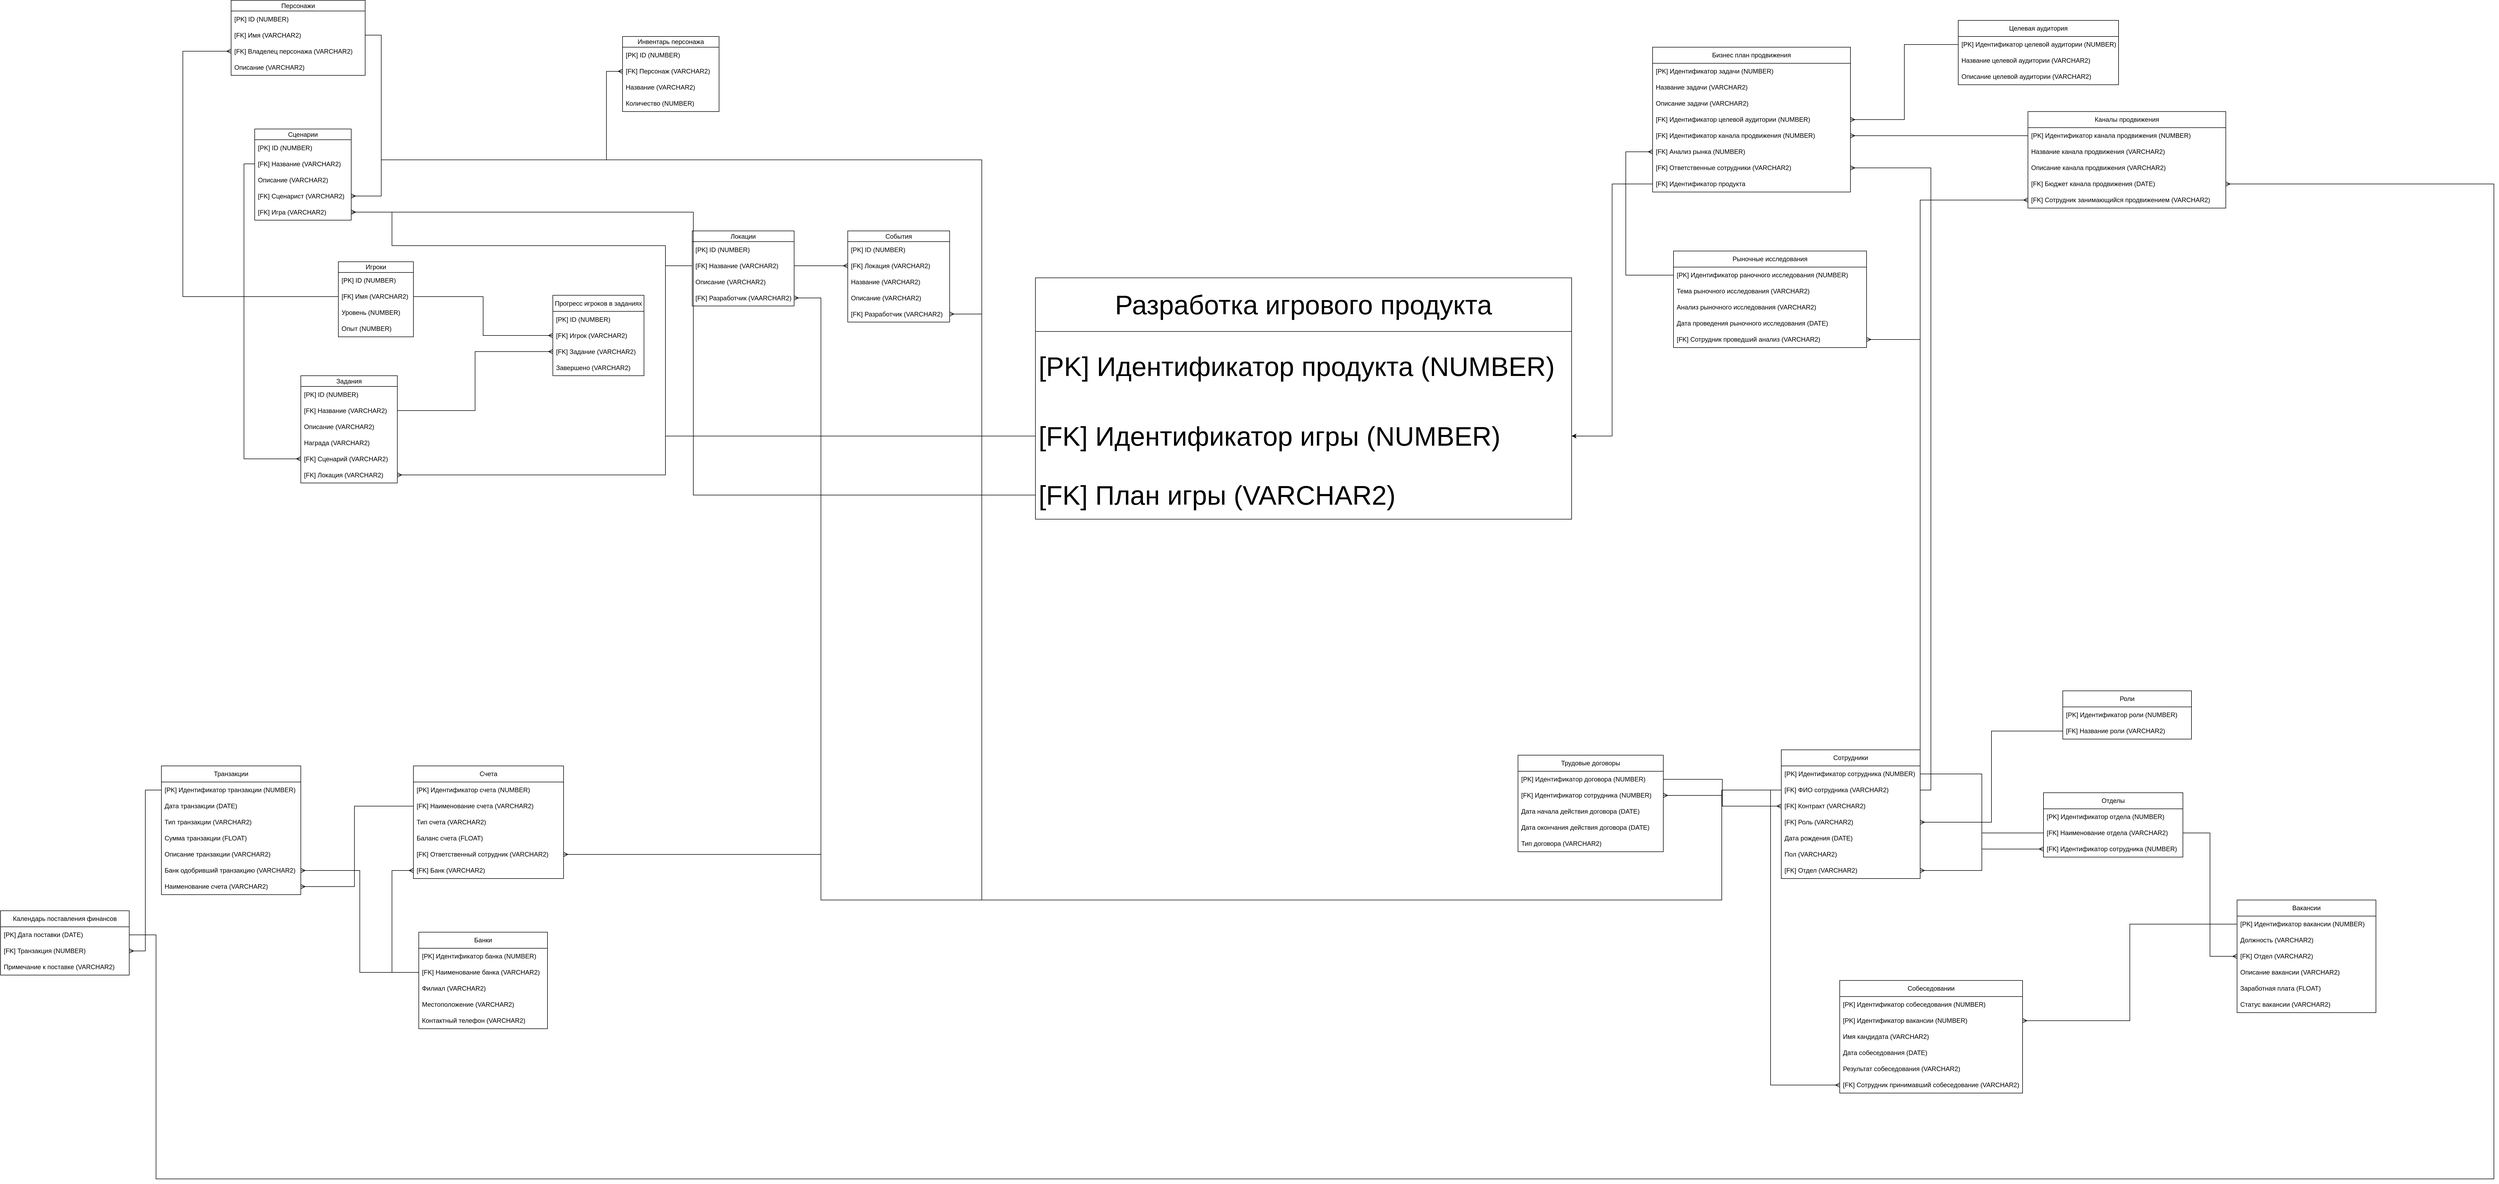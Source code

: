 <mxfile version="22.0.2" type="device">
  <diagram id="C5RBs43oDa-KdzZeNtuy" name="Page-1">
    <mxGraphModel dx="1869" dy="1310" grid="1" gridSize="10" guides="1" tooltips="1" connect="1" arrows="1" fold="1" page="1" pageScale="1" pageWidth="827" pageHeight="1169" math="0" shadow="0">
      <root>
        <mxCell id="WIyWlLk6GJQsqaUBKTNV-0" />
        <mxCell id="WIyWlLk6GJQsqaUBKTNV-1" parent="WIyWlLk6GJQsqaUBKTNV-0" />
        <mxCell id="UTym1vw6tCTuyiW-40KR-0" value="Игроки" style="swimlane;fontStyle=0;childLayout=stackLayout;horizontal=1;startSize=20;horizontalStack=0;resizeParent=1;resizeParentMax=0;resizeLast=0;collapsible=1;marginBottom=0;whiteSpace=wrap;html=1;" parent="WIyWlLk6GJQsqaUBKTNV-1" vertex="1">
          <mxGeometry x="300" y="580" width="140" height="140" as="geometry" />
        </mxCell>
        <mxCell id="UTym1vw6tCTuyiW-40KR-1" value="[PK] ID (NUMBER)" style="text;strokeColor=none;fillColor=none;align=left;verticalAlign=middle;spacingLeft=4;spacingRight=4;overflow=hidden;points=[[0,0.5],[1,0.5]];portConstraint=eastwest;rotatable=0;whiteSpace=wrap;html=1;" parent="UTym1vw6tCTuyiW-40KR-0" vertex="1">
          <mxGeometry y="20" width="140" height="30" as="geometry" />
        </mxCell>
        <mxCell id="UTym1vw6tCTuyiW-40KR-2" value="[FK] Имя (VARCHAR2)" style="text;strokeColor=none;fillColor=none;align=left;verticalAlign=middle;spacingLeft=4;spacingRight=4;overflow=hidden;points=[[0,0.5],[1,0.5]];portConstraint=eastwest;rotatable=0;whiteSpace=wrap;html=1;" parent="UTym1vw6tCTuyiW-40KR-0" vertex="1">
          <mxGeometry y="50" width="140" height="30" as="geometry" />
        </mxCell>
        <mxCell id="UTym1vw6tCTuyiW-40KR-3" value="Уровень (NUMBER)" style="text;strokeColor=none;fillColor=none;align=left;verticalAlign=middle;spacingLeft=4;spacingRight=4;overflow=hidden;points=[[0,0.5],[1,0.5]];portConstraint=eastwest;rotatable=0;whiteSpace=wrap;html=1;" parent="UTym1vw6tCTuyiW-40KR-0" vertex="1">
          <mxGeometry y="80" width="140" height="30" as="geometry" />
        </mxCell>
        <mxCell id="UTym1vw6tCTuyiW-40KR-4" value="Опыт (NUMBER)" style="text;strokeColor=none;fillColor=none;align=left;verticalAlign=middle;spacingLeft=4;spacingRight=4;overflow=hidden;points=[[0,0.5],[1,0.5]];portConstraint=eastwest;rotatable=0;whiteSpace=wrap;html=1;" parent="UTym1vw6tCTuyiW-40KR-0" vertex="1">
          <mxGeometry y="110" width="140" height="30" as="geometry" />
        </mxCell>
        <mxCell id="UTym1vw6tCTuyiW-40KR-5" value="Персонажи" style="swimlane;fontStyle=0;childLayout=stackLayout;horizontal=1;startSize=20;horizontalStack=0;resizeParent=1;resizeParentMax=0;resizeLast=0;collapsible=1;marginBottom=0;whiteSpace=wrap;html=1;" parent="WIyWlLk6GJQsqaUBKTNV-1" vertex="1">
          <mxGeometry x="100" y="92.5" width="250" height="140" as="geometry" />
        </mxCell>
        <mxCell id="UTym1vw6tCTuyiW-40KR-6" value="[PK] ID (NUMBER)" style="text;strokeColor=none;fillColor=none;align=left;verticalAlign=middle;spacingLeft=4;spacingRight=4;overflow=hidden;points=[[0,0.5],[1,0.5]];portConstraint=eastwest;rotatable=0;whiteSpace=wrap;html=1;" parent="UTym1vw6tCTuyiW-40KR-5" vertex="1">
          <mxGeometry y="20" width="250" height="30" as="geometry" />
        </mxCell>
        <mxCell id="UTym1vw6tCTuyiW-40KR-7" value="[FK] Имя (VARCHAR2)" style="text;strokeColor=none;fillColor=none;align=left;verticalAlign=middle;spacingLeft=4;spacingRight=4;overflow=hidden;points=[[0,0.5],[1,0.5]];portConstraint=eastwest;rotatable=0;whiteSpace=wrap;html=1;" parent="UTym1vw6tCTuyiW-40KR-5" vertex="1">
          <mxGeometry y="50" width="250" height="30" as="geometry" />
        </mxCell>
        <mxCell id="UTym1vw6tCTuyiW-40KR-8" value="[FK] Владелец персонажа (VARCHAR2)" style="text;strokeColor=none;fillColor=none;align=left;verticalAlign=middle;spacingLeft=4;spacingRight=4;overflow=hidden;points=[[0,0.5],[1,0.5]];portConstraint=eastwest;rotatable=0;whiteSpace=wrap;html=1;" parent="UTym1vw6tCTuyiW-40KR-5" vertex="1">
          <mxGeometry y="80" width="250" height="30" as="geometry" />
        </mxCell>
        <mxCell id="UTym1vw6tCTuyiW-40KR-9" value="Описание (VARCHAR2)" style="text;strokeColor=none;fillColor=none;align=left;verticalAlign=middle;spacingLeft=4;spacingRight=4;overflow=hidden;points=[[0,0.5],[1,0.5]];portConstraint=eastwest;rotatable=0;whiteSpace=wrap;html=1;" parent="UTym1vw6tCTuyiW-40KR-5" vertex="1">
          <mxGeometry y="110" width="250" height="30" as="geometry" />
        </mxCell>
        <mxCell id="UTym1vw6tCTuyiW-40KR-10" value="Сценарии" style="swimlane;fontStyle=0;childLayout=stackLayout;horizontal=1;startSize=20;horizontalStack=0;resizeParent=1;resizeParentMax=0;resizeLast=0;collapsible=1;marginBottom=0;whiteSpace=wrap;html=1;" parent="WIyWlLk6GJQsqaUBKTNV-1" vertex="1">
          <mxGeometry x="144" y="332.5" width="180" height="170" as="geometry" />
        </mxCell>
        <mxCell id="UTym1vw6tCTuyiW-40KR-11" value="[PK] ID (NUMBER)" style="text;strokeColor=none;fillColor=none;align=left;verticalAlign=middle;spacingLeft=4;spacingRight=4;overflow=hidden;points=[[0,0.5],[1,0.5]];portConstraint=eastwest;rotatable=0;whiteSpace=wrap;html=1;" parent="UTym1vw6tCTuyiW-40KR-10" vertex="1">
          <mxGeometry y="20" width="180" height="30" as="geometry" />
        </mxCell>
        <mxCell id="UTym1vw6tCTuyiW-40KR-12" value="[FK] Название (VARCHAR2)" style="text;strokeColor=none;fillColor=none;align=left;verticalAlign=middle;spacingLeft=4;spacingRight=4;overflow=hidden;points=[[0,0.5],[1,0.5]];portConstraint=eastwest;rotatable=0;whiteSpace=wrap;html=1;" parent="UTym1vw6tCTuyiW-40KR-10" vertex="1">
          <mxGeometry y="50" width="180" height="30" as="geometry" />
        </mxCell>
        <mxCell id="UTym1vw6tCTuyiW-40KR-13" value="Описание (VARCHAR2)" style="text;strokeColor=none;fillColor=none;align=left;verticalAlign=middle;spacingLeft=4;spacingRight=4;overflow=hidden;points=[[0,0.5],[1,0.5]];portConstraint=eastwest;rotatable=0;whiteSpace=wrap;html=1;" parent="UTym1vw6tCTuyiW-40KR-10" vertex="1">
          <mxGeometry y="80" width="180" height="30" as="geometry" />
        </mxCell>
        <mxCell id="UTym1vw6tCTuyiW-40KR-14" value="[FK] Сценарист (VARCHAR2)" style="text;strokeColor=none;fillColor=none;align=left;verticalAlign=middle;spacingLeft=4;spacingRight=4;overflow=hidden;points=[[0,0.5],[1,0.5]];portConstraint=eastwest;rotatable=0;whiteSpace=wrap;html=1;" parent="UTym1vw6tCTuyiW-40KR-10" vertex="1">
          <mxGeometry y="110" width="180" height="30" as="geometry" />
        </mxCell>
        <mxCell id="UTym1vw6tCTuyiW-40KR-15" value="[FK] Игра (VARCHAR2)" style="text;strokeColor=none;fillColor=none;align=left;verticalAlign=middle;spacingLeft=4;spacingRight=4;overflow=hidden;points=[[0,0.5],[1,0.5]];portConstraint=eastwest;rotatable=0;whiteSpace=wrap;html=1;" parent="UTym1vw6tCTuyiW-40KR-10" vertex="1">
          <mxGeometry y="140" width="180" height="30" as="geometry" />
        </mxCell>
        <mxCell id="UTym1vw6tCTuyiW-40KR-16" value="События" style="swimlane;fontStyle=0;childLayout=stackLayout;horizontal=1;startSize=20;horizontalStack=0;resizeParent=1;resizeParentMax=0;resizeLast=0;collapsible=1;marginBottom=0;whiteSpace=wrap;html=1;strokeColor=default;rounded=0;shadow=0;glass=0;gradientColor=none;swimlaneFillColor=none;" parent="WIyWlLk6GJQsqaUBKTNV-1" vertex="1">
          <mxGeometry x="1250" y="522.5" width="190" height="170" as="geometry">
            <mxRectangle x="630" y="585" width="90" height="30" as="alternateBounds" />
          </mxGeometry>
        </mxCell>
        <mxCell id="UTym1vw6tCTuyiW-40KR-17" value="[PK] ID (NUMBER)" style="text;strokeColor=none;fillColor=none;align=left;verticalAlign=middle;spacingLeft=4;spacingRight=4;overflow=hidden;points=[[0,0.5],[1,0.5]];portConstraint=eastwest;rotatable=0;whiteSpace=wrap;html=1;" parent="UTym1vw6tCTuyiW-40KR-16" vertex="1">
          <mxGeometry y="20" width="190" height="30" as="geometry" />
        </mxCell>
        <mxCell id="UTym1vw6tCTuyiW-40KR-18" value="[FK] Локация (VARCHAR2)" style="text;strokeColor=none;fillColor=none;align=left;verticalAlign=middle;spacingLeft=4;spacingRight=4;overflow=hidden;points=[[0,0.5],[1,0.5]];portConstraint=eastwest;rotatable=0;whiteSpace=wrap;html=1;" parent="UTym1vw6tCTuyiW-40KR-16" vertex="1">
          <mxGeometry y="50" width="190" height="30" as="geometry" />
        </mxCell>
        <mxCell id="UTym1vw6tCTuyiW-40KR-19" value="Название (VARCHAR2)" style="text;strokeColor=none;fillColor=none;align=left;verticalAlign=middle;spacingLeft=4;spacingRight=4;overflow=hidden;points=[[0,0.5],[1,0.5]];portConstraint=eastwest;rotatable=0;whiteSpace=wrap;html=1;" parent="UTym1vw6tCTuyiW-40KR-16" vertex="1">
          <mxGeometry y="80" width="190" height="30" as="geometry" />
        </mxCell>
        <mxCell id="UTym1vw6tCTuyiW-40KR-20" value="Описание (VARCHAR2)" style="text;strokeColor=none;fillColor=none;align=left;verticalAlign=middle;spacingLeft=4;spacingRight=4;overflow=hidden;points=[[0,0.5],[1,0.5]];portConstraint=eastwest;rotatable=0;whiteSpace=wrap;html=1;" parent="UTym1vw6tCTuyiW-40KR-16" vertex="1">
          <mxGeometry y="110" width="190" height="30" as="geometry" />
        </mxCell>
        <mxCell id="UTym1vw6tCTuyiW-40KR-21" value="[FK] Разработчик (VARCHAR2)" style="text;strokeColor=none;fillColor=none;align=left;verticalAlign=middle;spacingLeft=4;spacingRight=4;overflow=hidden;points=[[0,0.5],[1,0.5]];portConstraint=eastwest;rotatable=0;whiteSpace=wrap;html=1;" parent="UTym1vw6tCTuyiW-40KR-16" vertex="1">
          <mxGeometry y="140" width="190" height="30" as="geometry" />
        </mxCell>
        <mxCell id="UTym1vw6tCTuyiW-40KR-22" value="Локации" style="swimlane;fontStyle=0;childLayout=stackLayout;horizontal=1;startSize=20;horizontalStack=0;resizeParent=1;resizeParentMax=0;resizeLast=0;collapsible=1;marginBottom=0;whiteSpace=wrap;html=1;" parent="WIyWlLk6GJQsqaUBKTNV-1" vertex="1">
          <mxGeometry x="960" y="522.5" width="190" height="140" as="geometry" />
        </mxCell>
        <mxCell id="UTym1vw6tCTuyiW-40KR-23" value="[PK] ID (NUMBER)" style="text;strokeColor=none;fillColor=none;align=left;verticalAlign=middle;spacingLeft=4;spacingRight=4;overflow=hidden;points=[[0,0.5],[1,0.5]];portConstraint=eastwest;rotatable=0;whiteSpace=wrap;html=1;" parent="UTym1vw6tCTuyiW-40KR-22" vertex="1">
          <mxGeometry y="20" width="190" height="30" as="geometry" />
        </mxCell>
        <mxCell id="UTym1vw6tCTuyiW-40KR-24" value="[FK] Название (VARCHAR2)" style="text;strokeColor=none;fillColor=none;align=left;verticalAlign=middle;spacingLeft=4;spacingRight=4;overflow=hidden;points=[[0,0.5],[1,0.5]];portConstraint=eastwest;rotatable=0;whiteSpace=wrap;html=1;" parent="UTym1vw6tCTuyiW-40KR-22" vertex="1">
          <mxGeometry y="50" width="190" height="30" as="geometry" />
        </mxCell>
        <mxCell id="UTym1vw6tCTuyiW-40KR-25" value="Описание (VARCHAR2)" style="text;strokeColor=none;fillColor=none;align=left;verticalAlign=middle;spacingLeft=4;spacingRight=4;overflow=hidden;points=[[0,0.5],[1,0.5]];portConstraint=eastwest;rotatable=0;whiteSpace=wrap;html=1;" parent="UTym1vw6tCTuyiW-40KR-22" vertex="1">
          <mxGeometry y="80" width="190" height="30" as="geometry" />
        </mxCell>
        <mxCell id="UTym1vw6tCTuyiW-40KR-26" value="[FK] Разработчик (VAARCHAR2)" style="text;strokeColor=none;fillColor=none;align=left;verticalAlign=middle;spacingLeft=4;spacingRight=4;overflow=hidden;points=[[0,0.5],[1,0.5]];portConstraint=eastwest;rotatable=0;whiteSpace=wrap;html=1;" parent="UTym1vw6tCTuyiW-40KR-22" vertex="1">
          <mxGeometry y="110" width="190" height="30" as="geometry" />
        </mxCell>
        <mxCell id="UTym1vw6tCTuyiW-40KR-27" value="Прогресс игроков в заданиях" style="swimlane;fontStyle=0;childLayout=stackLayout;horizontal=1;startSize=30;horizontalStack=0;resizeParent=1;resizeParentMax=0;resizeLast=0;collapsible=1;marginBottom=0;whiteSpace=wrap;html=1;" parent="WIyWlLk6GJQsqaUBKTNV-1" vertex="1">
          <mxGeometry x="700" y="642.5" width="170" height="150" as="geometry" />
        </mxCell>
        <mxCell id="UTym1vw6tCTuyiW-40KR-28" value="[PK] ID (NUMBER)" style="text;strokeColor=none;fillColor=none;align=left;verticalAlign=middle;spacingLeft=4;spacingRight=4;overflow=hidden;points=[[0,0.5],[1,0.5]];portConstraint=eastwest;rotatable=0;whiteSpace=wrap;html=1;" parent="UTym1vw6tCTuyiW-40KR-27" vertex="1">
          <mxGeometry y="30" width="170" height="30" as="geometry" />
        </mxCell>
        <mxCell id="UTym1vw6tCTuyiW-40KR-29" value="[FK] Игрок (VARCHAR2)" style="text;strokeColor=none;fillColor=none;align=left;verticalAlign=middle;spacingLeft=4;spacingRight=4;overflow=hidden;points=[[0,0.5],[1,0.5]];portConstraint=eastwest;rotatable=0;whiteSpace=wrap;html=1;" parent="UTym1vw6tCTuyiW-40KR-27" vertex="1">
          <mxGeometry y="60" width="170" height="30" as="geometry" />
        </mxCell>
        <mxCell id="UTym1vw6tCTuyiW-40KR-30" value="[FK] Задание (VARCHAR2)" style="text;strokeColor=none;fillColor=none;align=left;verticalAlign=middle;spacingLeft=4;spacingRight=4;overflow=hidden;points=[[0,0.5],[1,0.5]];portConstraint=eastwest;rotatable=0;whiteSpace=wrap;html=1;" parent="UTym1vw6tCTuyiW-40KR-27" vertex="1">
          <mxGeometry y="90" width="170" height="30" as="geometry" />
        </mxCell>
        <mxCell id="UTym1vw6tCTuyiW-40KR-31" value="Завершено (VARCHAR2)" style="text;strokeColor=none;fillColor=none;align=left;verticalAlign=middle;spacingLeft=4;spacingRight=4;overflow=hidden;points=[[0,0.5],[1,0.5]];portConstraint=eastwest;rotatable=0;whiteSpace=wrap;html=1;" parent="UTym1vw6tCTuyiW-40KR-27" vertex="1">
          <mxGeometry y="120" width="170" height="30" as="geometry" />
        </mxCell>
        <mxCell id="UTym1vw6tCTuyiW-40KR-32" value="Задания" style="swimlane;fontStyle=0;childLayout=stackLayout;horizontal=1;startSize=20;horizontalStack=0;resizeParent=1;resizeParentMax=0;resizeLast=0;collapsible=1;marginBottom=0;whiteSpace=wrap;html=1;" parent="WIyWlLk6GJQsqaUBKTNV-1" vertex="1">
          <mxGeometry x="230" y="792.5" width="180" height="200" as="geometry" />
        </mxCell>
        <mxCell id="UTym1vw6tCTuyiW-40KR-33" value="[PK] ID (NUMBER)" style="text;strokeColor=none;fillColor=none;align=left;verticalAlign=middle;spacingLeft=4;spacingRight=4;overflow=hidden;points=[[0,0.5],[1,0.5]];portConstraint=eastwest;rotatable=0;whiteSpace=wrap;html=1;" parent="UTym1vw6tCTuyiW-40KR-32" vertex="1">
          <mxGeometry y="20" width="180" height="30" as="geometry" />
        </mxCell>
        <mxCell id="UTym1vw6tCTuyiW-40KR-34" value="[FK] Название (VARCHAR2)" style="text;strokeColor=none;fillColor=none;align=left;verticalAlign=middle;spacingLeft=4;spacingRight=4;overflow=hidden;points=[[0,0.5],[1,0.5]];portConstraint=eastwest;rotatable=0;whiteSpace=wrap;html=1;" parent="UTym1vw6tCTuyiW-40KR-32" vertex="1">
          <mxGeometry y="50" width="180" height="30" as="geometry" />
        </mxCell>
        <mxCell id="UTym1vw6tCTuyiW-40KR-35" value="Описание (VARCHAR2)" style="text;strokeColor=none;fillColor=none;align=left;verticalAlign=middle;spacingLeft=4;spacingRight=4;overflow=hidden;points=[[0,0.5],[1,0.5]];portConstraint=eastwest;rotatable=0;whiteSpace=wrap;html=1;" parent="UTym1vw6tCTuyiW-40KR-32" vertex="1">
          <mxGeometry y="80" width="180" height="30" as="geometry" />
        </mxCell>
        <mxCell id="UTym1vw6tCTuyiW-40KR-36" value="Награда (VARCHAR2)" style="text;strokeColor=none;fillColor=none;align=left;verticalAlign=middle;spacingLeft=4;spacingRight=4;overflow=hidden;points=[[0,0.5],[1,0.5]];portConstraint=eastwest;rotatable=0;whiteSpace=wrap;html=1;" parent="UTym1vw6tCTuyiW-40KR-32" vertex="1">
          <mxGeometry y="110" width="180" height="30" as="geometry" />
        </mxCell>
        <mxCell id="UTym1vw6tCTuyiW-40KR-37" value="[FK] Сценарий (VARCHAR2)" style="text;strokeColor=none;fillColor=none;align=left;verticalAlign=middle;spacingLeft=4;spacingRight=4;overflow=hidden;points=[[0,0.5],[1,0.5]];portConstraint=eastwest;rotatable=0;whiteSpace=wrap;html=1;" parent="UTym1vw6tCTuyiW-40KR-32" vertex="1">
          <mxGeometry y="140" width="180" height="30" as="geometry" />
        </mxCell>
        <mxCell id="UTym1vw6tCTuyiW-40KR-38" value="[FK] Локация (VARCHAR2)" style="text;strokeColor=none;fillColor=none;align=left;verticalAlign=middle;spacingLeft=4;spacingRight=4;overflow=hidden;points=[[0,0.5],[1,0.5]];portConstraint=eastwest;rotatable=0;whiteSpace=wrap;html=1;" parent="UTym1vw6tCTuyiW-40KR-32" vertex="1">
          <mxGeometry y="170" width="180" height="30" as="geometry" />
        </mxCell>
        <mxCell id="UTym1vw6tCTuyiW-40KR-39" value="Инвентарь персонажа" style="swimlane;fontStyle=0;childLayout=stackLayout;horizontal=1;startSize=20;horizontalStack=0;resizeParent=1;resizeParentMax=0;resizeLast=0;collapsible=1;marginBottom=0;whiteSpace=wrap;html=1;" parent="WIyWlLk6GJQsqaUBKTNV-1" vertex="1">
          <mxGeometry x="830" y="160" width="180" height="140" as="geometry" />
        </mxCell>
        <mxCell id="UTym1vw6tCTuyiW-40KR-40" value="[PK] ID (NUMBER)" style="text;strokeColor=none;fillColor=none;align=left;verticalAlign=middle;spacingLeft=4;spacingRight=4;overflow=hidden;points=[[0,0.5],[1,0.5]];portConstraint=eastwest;rotatable=0;whiteSpace=wrap;html=1;" parent="UTym1vw6tCTuyiW-40KR-39" vertex="1">
          <mxGeometry y="20" width="180" height="30" as="geometry" />
        </mxCell>
        <mxCell id="UTym1vw6tCTuyiW-40KR-41" value="[FK] Персонаж (VARCHAR2)" style="text;strokeColor=none;fillColor=none;align=left;verticalAlign=middle;spacingLeft=4;spacingRight=4;overflow=hidden;points=[[0,0.5],[1,0.5]];portConstraint=eastwest;rotatable=0;whiteSpace=wrap;html=1;" parent="UTym1vw6tCTuyiW-40KR-39" vertex="1">
          <mxGeometry y="50" width="180" height="30" as="geometry" />
        </mxCell>
        <mxCell id="UTym1vw6tCTuyiW-40KR-42" value="Название (VARCHAR2)" style="text;strokeColor=none;fillColor=none;align=left;verticalAlign=middle;spacingLeft=4;spacingRight=4;overflow=hidden;points=[[0,0.5],[1,0.5]];portConstraint=eastwest;rotatable=0;whiteSpace=wrap;html=1;" parent="UTym1vw6tCTuyiW-40KR-39" vertex="1">
          <mxGeometry y="80" width="180" height="30" as="geometry" />
        </mxCell>
        <mxCell id="UTym1vw6tCTuyiW-40KR-43" value="Количество (NUMBER)" style="text;strokeColor=none;fillColor=none;align=left;verticalAlign=middle;spacingLeft=4;spacingRight=4;overflow=hidden;points=[[0,0.5],[1,0.5]];portConstraint=eastwest;rotatable=0;whiteSpace=wrap;html=1;" parent="UTym1vw6tCTuyiW-40KR-39" vertex="1">
          <mxGeometry y="110" width="180" height="30" as="geometry" />
        </mxCell>
        <mxCell id="UTym1vw6tCTuyiW-40KR-44" style="edgeStyle=orthogonalEdgeStyle;rounded=0;orthogonalLoop=1;jettySize=auto;html=1;entryX=1;entryY=0.5;entryDx=0;entryDy=0;startArrow=ERmany;startFill=0;endArrow=none;endFill=0;" parent="WIyWlLk6GJQsqaUBKTNV-1" source="UTym1vw6tCTuyiW-40KR-29" target="UTym1vw6tCTuyiW-40KR-2" edge="1">
          <mxGeometry relative="1" as="geometry" />
        </mxCell>
        <mxCell id="UTym1vw6tCTuyiW-40KR-45" style="edgeStyle=orthogonalEdgeStyle;rounded=0;orthogonalLoop=1;jettySize=auto;html=1;entryX=1;entryY=0.5;entryDx=0;entryDy=0;startArrow=ERmany;startFill=0;endArrow=none;endFill=0;" parent="WIyWlLk6GJQsqaUBKTNV-1" source="UTym1vw6tCTuyiW-40KR-30" target="UTym1vw6tCTuyiW-40KR-34" edge="1">
          <mxGeometry relative="1" as="geometry" />
        </mxCell>
        <mxCell id="UTym1vw6tCTuyiW-40KR-46" style="edgeStyle=orthogonalEdgeStyle;rounded=0;orthogonalLoop=1;jettySize=auto;html=1;entryX=1;entryY=0.5;entryDx=0;entryDy=0;startArrow=ERmany;startFill=0;endArrow=none;endFill=0;" parent="WIyWlLk6GJQsqaUBKTNV-1" source="UTym1vw6tCTuyiW-40KR-18" target="UTym1vw6tCTuyiW-40KR-24" edge="1">
          <mxGeometry relative="1" as="geometry" />
        </mxCell>
        <mxCell id="UTym1vw6tCTuyiW-40KR-47" style="edgeStyle=orthogonalEdgeStyle;rounded=0;orthogonalLoop=1;jettySize=auto;html=1;entryX=0;entryY=0.5;entryDx=0;entryDy=0;startArrow=ERmany;startFill=0;endArrow=none;endFill=0;" parent="WIyWlLk6GJQsqaUBKTNV-1" source="UTym1vw6tCTuyiW-40KR-37" target="UTym1vw6tCTuyiW-40KR-12" edge="1">
          <mxGeometry relative="1" as="geometry" />
        </mxCell>
        <mxCell id="UTym1vw6tCTuyiW-40KR-48" style="edgeStyle=orthogonalEdgeStyle;rounded=0;orthogonalLoop=1;jettySize=auto;html=1;entryX=0;entryY=0.5;entryDx=0;entryDy=0;startArrow=ERmany;startFill=0;endArrow=none;endFill=0;" parent="WIyWlLk6GJQsqaUBKTNV-1" source="UTym1vw6tCTuyiW-40KR-38" target="UTym1vw6tCTuyiW-40KR-24" edge="1">
          <mxGeometry relative="1" as="geometry">
            <Array as="points">
              <mxPoint x="910" y="978" />
              <mxPoint x="910" y="588" />
            </Array>
          </mxGeometry>
        </mxCell>
        <mxCell id="UTym1vw6tCTuyiW-40KR-49" value="Бизнес план продвижения" style="swimlane;fontStyle=0;childLayout=stackLayout;horizontal=1;startSize=30;horizontalStack=0;resizeParent=1;resizeParentMax=0;resizeLast=0;collapsible=1;marginBottom=0;whiteSpace=wrap;html=1;" parent="WIyWlLk6GJQsqaUBKTNV-1" vertex="1">
          <mxGeometry x="2751" y="180" width="369" height="270" as="geometry" />
        </mxCell>
        <mxCell id="UTym1vw6tCTuyiW-40KR-50" value="[PK] Идентификатор задачи (NUMBER)" style="text;strokeColor=none;fillColor=none;align=left;verticalAlign=middle;spacingLeft=4;spacingRight=4;overflow=hidden;points=[[0,0.5],[1,0.5]];portConstraint=eastwest;rotatable=0;whiteSpace=wrap;html=1;" parent="UTym1vw6tCTuyiW-40KR-49" vertex="1">
          <mxGeometry y="30" width="369" height="30" as="geometry" />
        </mxCell>
        <mxCell id="UTym1vw6tCTuyiW-40KR-51" value="Название задачи (VARCHAR2)" style="text;strokeColor=none;fillColor=none;align=left;verticalAlign=middle;spacingLeft=4;spacingRight=4;overflow=hidden;points=[[0,0.5],[1,0.5]];portConstraint=eastwest;rotatable=0;whiteSpace=wrap;html=1;" parent="UTym1vw6tCTuyiW-40KR-49" vertex="1">
          <mxGeometry y="60" width="369" height="30" as="geometry" />
        </mxCell>
        <mxCell id="UTym1vw6tCTuyiW-40KR-52" value="Описание задачи (VARCHAR2)" style="text;strokeColor=none;fillColor=none;align=left;verticalAlign=middle;spacingLeft=4;spacingRight=4;overflow=hidden;points=[[0,0.5],[1,0.5]];portConstraint=eastwest;rotatable=0;whiteSpace=wrap;html=1;" parent="UTym1vw6tCTuyiW-40KR-49" vertex="1">
          <mxGeometry y="90" width="369" height="30" as="geometry" />
        </mxCell>
        <mxCell id="UTym1vw6tCTuyiW-40KR-53" value="[FK] Идентификатор целевой аудитории (NUMBER)" style="text;strokeColor=none;fillColor=none;align=left;verticalAlign=middle;spacingLeft=4;spacingRight=4;overflow=hidden;points=[[0,0.5],[1,0.5]];portConstraint=eastwest;rotatable=0;whiteSpace=wrap;html=1;" parent="UTym1vw6tCTuyiW-40KR-49" vertex="1">
          <mxGeometry y="120" width="369" height="30" as="geometry" />
        </mxCell>
        <mxCell id="UTym1vw6tCTuyiW-40KR-54" value="[FK] Идентификатор канала продвижения (NUMBER)" style="text;strokeColor=none;fillColor=none;align=left;verticalAlign=middle;spacingLeft=4;spacingRight=4;overflow=hidden;points=[[0,0.5],[1,0.5]];portConstraint=eastwest;rotatable=0;whiteSpace=wrap;html=1;" parent="UTym1vw6tCTuyiW-40KR-49" vertex="1">
          <mxGeometry y="150" width="369" height="30" as="geometry" />
        </mxCell>
        <mxCell id="UTym1vw6tCTuyiW-40KR-55" value="[FK] Анализ рынка (NUMBER)" style="text;strokeColor=none;fillColor=none;align=left;verticalAlign=middle;spacingLeft=4;spacingRight=4;overflow=hidden;points=[[0,0.5],[1,0.5]];portConstraint=eastwest;rotatable=0;whiteSpace=wrap;html=1;" parent="UTym1vw6tCTuyiW-40KR-49" vertex="1">
          <mxGeometry y="180" width="369" height="30" as="geometry" />
        </mxCell>
        <mxCell id="UTym1vw6tCTuyiW-40KR-56" value="[FK] Ответственные сотрудники (VARCHAR2)" style="text;strokeColor=none;fillColor=none;align=left;verticalAlign=middle;spacingLeft=4;spacingRight=4;overflow=hidden;points=[[0,0.5],[1,0.5]];portConstraint=eastwest;rotatable=0;whiteSpace=wrap;html=1;" parent="UTym1vw6tCTuyiW-40KR-49" vertex="1">
          <mxGeometry y="210" width="369" height="30" as="geometry" />
        </mxCell>
        <mxCell id="gxO7_qetUmRc-j9wjkT1-2" value="[FK] Идентификатор продукта" style="text;strokeColor=none;fillColor=none;align=left;verticalAlign=middle;spacingLeft=4;spacingRight=4;overflow=hidden;points=[[0,0.5],[1,0.5]];portConstraint=eastwest;rotatable=0;whiteSpace=wrap;html=1;" vertex="1" parent="UTym1vw6tCTuyiW-40KR-49">
          <mxGeometry y="240" width="369" height="30" as="geometry" />
        </mxCell>
        <mxCell id="UTym1vw6tCTuyiW-40KR-57" value="Целевая аудитория" style="swimlane;fontStyle=0;childLayout=stackLayout;horizontal=1;startSize=30;horizontalStack=0;resizeParent=1;resizeParentMax=0;resizeLast=0;collapsible=1;marginBottom=0;whiteSpace=wrap;html=1;" parent="WIyWlLk6GJQsqaUBKTNV-1" vertex="1">
          <mxGeometry x="3321" y="130" width="299" height="120" as="geometry" />
        </mxCell>
        <mxCell id="UTym1vw6tCTuyiW-40KR-58" value="[PK] Идентификатор целевой аудитории (NUMBER)" style="text;strokeColor=none;fillColor=none;align=left;verticalAlign=middle;spacingLeft=4;spacingRight=4;overflow=hidden;points=[[0,0.5],[1,0.5]];portConstraint=eastwest;rotatable=0;whiteSpace=wrap;html=1;" parent="UTym1vw6tCTuyiW-40KR-57" vertex="1">
          <mxGeometry y="30" width="299" height="30" as="geometry" />
        </mxCell>
        <mxCell id="UTym1vw6tCTuyiW-40KR-59" value="Название целевой аудитории (VARCHAR2)" style="text;strokeColor=none;fillColor=none;align=left;verticalAlign=middle;spacingLeft=4;spacingRight=4;overflow=hidden;points=[[0,0.5],[1,0.5]];portConstraint=eastwest;rotatable=0;whiteSpace=wrap;html=1;" parent="UTym1vw6tCTuyiW-40KR-57" vertex="1">
          <mxGeometry y="60" width="299" height="30" as="geometry" />
        </mxCell>
        <mxCell id="UTym1vw6tCTuyiW-40KR-60" value="Описание целевой аудитории (VARCHAR2)" style="text;strokeColor=none;fillColor=none;align=left;verticalAlign=middle;spacingLeft=4;spacingRight=4;overflow=hidden;points=[[0,0.5],[1,0.5]];portConstraint=eastwest;rotatable=0;whiteSpace=wrap;html=1;" parent="UTym1vw6tCTuyiW-40KR-57" vertex="1">
          <mxGeometry y="90" width="299" height="30" as="geometry" />
        </mxCell>
        <mxCell id="UTym1vw6tCTuyiW-40KR-61" value="Каналы продвижения" style="swimlane;fontStyle=0;childLayout=stackLayout;horizontal=1;startSize=30;horizontalStack=0;resizeParent=1;resizeParentMax=0;resizeLast=0;collapsible=1;marginBottom=0;whiteSpace=wrap;html=1;" parent="WIyWlLk6GJQsqaUBKTNV-1" vertex="1">
          <mxGeometry x="3451" y="300" width="369" height="180" as="geometry" />
        </mxCell>
        <mxCell id="UTym1vw6tCTuyiW-40KR-62" value="[PK] Идентификатор канала продвижения (NUMBER)" style="text;strokeColor=none;fillColor=none;align=left;verticalAlign=middle;spacingLeft=4;spacingRight=4;overflow=hidden;points=[[0,0.5],[1,0.5]];portConstraint=eastwest;rotatable=0;whiteSpace=wrap;html=1;" parent="UTym1vw6tCTuyiW-40KR-61" vertex="1">
          <mxGeometry y="30" width="369" height="30" as="geometry" />
        </mxCell>
        <mxCell id="UTym1vw6tCTuyiW-40KR-63" value="Название канала продвижения (VARCHAR2)" style="text;strokeColor=none;fillColor=none;align=left;verticalAlign=middle;spacingLeft=4;spacingRight=4;overflow=hidden;points=[[0,0.5],[1,0.5]];portConstraint=eastwest;rotatable=0;whiteSpace=wrap;html=1;" parent="UTym1vw6tCTuyiW-40KR-61" vertex="1">
          <mxGeometry y="60" width="369" height="30" as="geometry" />
        </mxCell>
        <mxCell id="UTym1vw6tCTuyiW-40KR-64" value="Описание канала продвижения (VARCHAR2)" style="text;strokeColor=none;fillColor=none;align=left;verticalAlign=middle;spacingLeft=4;spacingRight=4;overflow=hidden;points=[[0,0.5],[1,0.5]];portConstraint=eastwest;rotatable=0;whiteSpace=wrap;html=1;" parent="UTym1vw6tCTuyiW-40KR-61" vertex="1">
          <mxGeometry y="90" width="369" height="30" as="geometry" />
        </mxCell>
        <mxCell id="UTym1vw6tCTuyiW-40KR-65" value="[FK] Бюджет канала продвижения (DATE)" style="text;strokeColor=none;fillColor=none;align=left;verticalAlign=middle;spacingLeft=4;spacingRight=4;overflow=hidden;points=[[0,0.5],[1,0.5]];portConstraint=eastwest;rotatable=0;whiteSpace=wrap;html=1;" parent="UTym1vw6tCTuyiW-40KR-61" vertex="1">
          <mxGeometry y="120" width="369" height="30" as="geometry" />
        </mxCell>
        <mxCell id="UTym1vw6tCTuyiW-40KR-66" value="[FK] Сотрудник занимающийся продвижением (VARCHAR2)" style="text;strokeColor=none;fillColor=none;align=left;verticalAlign=middle;spacingLeft=4;spacingRight=4;overflow=hidden;points=[[0,0.5],[1,0.5]];portConstraint=eastwest;rotatable=0;whiteSpace=wrap;html=1;" parent="UTym1vw6tCTuyiW-40KR-61" vertex="1">
          <mxGeometry y="150" width="369" height="30" as="geometry" />
        </mxCell>
        <mxCell id="UTym1vw6tCTuyiW-40KR-67" value="Рыночные исследования" style="swimlane;fontStyle=0;childLayout=stackLayout;horizontal=1;startSize=30;horizontalStack=0;resizeParent=1;resizeParentMax=0;resizeLast=0;collapsible=1;marginBottom=0;whiteSpace=wrap;html=1;" parent="WIyWlLk6GJQsqaUBKTNV-1" vertex="1">
          <mxGeometry x="2790" y="560" width="360" height="180" as="geometry" />
        </mxCell>
        <mxCell id="UTym1vw6tCTuyiW-40KR-68" value="[PK] Идентификатор раночного исследования (NUMBER)" style="text;strokeColor=none;fillColor=none;align=left;verticalAlign=middle;spacingLeft=4;spacingRight=4;overflow=hidden;points=[[0,0.5],[1,0.5]];portConstraint=eastwest;rotatable=0;whiteSpace=wrap;html=1;" parent="UTym1vw6tCTuyiW-40KR-67" vertex="1">
          <mxGeometry y="30" width="360" height="30" as="geometry" />
        </mxCell>
        <mxCell id="UTym1vw6tCTuyiW-40KR-69" value="Тема рыночного исследования (VARCHAR2)" style="text;strokeColor=none;fillColor=none;align=left;verticalAlign=middle;spacingLeft=4;spacingRight=4;overflow=hidden;points=[[0,0.5],[1,0.5]];portConstraint=eastwest;rotatable=0;whiteSpace=wrap;html=1;" parent="UTym1vw6tCTuyiW-40KR-67" vertex="1">
          <mxGeometry y="60" width="360" height="30" as="geometry" />
        </mxCell>
        <mxCell id="UTym1vw6tCTuyiW-40KR-70" value="Анализ рыночного исследования (VARCHAR2)" style="text;strokeColor=none;fillColor=none;align=left;verticalAlign=middle;spacingLeft=4;spacingRight=4;overflow=hidden;points=[[0,0.5],[1,0.5]];portConstraint=eastwest;rotatable=0;whiteSpace=wrap;html=1;" parent="UTym1vw6tCTuyiW-40KR-67" vertex="1">
          <mxGeometry y="90" width="360" height="30" as="geometry" />
        </mxCell>
        <mxCell id="UTym1vw6tCTuyiW-40KR-71" value="Дата проведения рыночного исследования (DATE)" style="text;strokeColor=none;fillColor=none;align=left;verticalAlign=middle;spacingLeft=4;spacingRight=4;overflow=hidden;points=[[0,0.5],[1,0.5]];portConstraint=eastwest;rotatable=0;whiteSpace=wrap;html=1;" parent="UTym1vw6tCTuyiW-40KR-67" vertex="1">
          <mxGeometry y="120" width="360" height="30" as="geometry" />
        </mxCell>
        <mxCell id="UTym1vw6tCTuyiW-40KR-72" value="[FK] Сотрудник проведший анализ (VARCHAR2)" style="text;strokeColor=none;fillColor=none;align=left;verticalAlign=middle;spacingLeft=4;spacingRight=4;overflow=hidden;points=[[0,0.5],[1,0.5]];portConstraint=eastwest;rotatable=0;whiteSpace=wrap;html=1;" parent="UTym1vw6tCTuyiW-40KR-67" vertex="1">
          <mxGeometry y="150" width="360" height="30" as="geometry" />
        </mxCell>
        <mxCell id="UTym1vw6tCTuyiW-40KR-73" value="Счета" style="swimlane;fontStyle=0;childLayout=stackLayout;horizontal=1;startSize=30;horizontalStack=0;resizeParent=1;resizeParentMax=0;resizeLast=0;collapsible=1;marginBottom=0;whiteSpace=wrap;html=1;" parent="WIyWlLk6GJQsqaUBKTNV-1" vertex="1">
          <mxGeometry x="440" y="1520" width="280" height="210" as="geometry" />
        </mxCell>
        <mxCell id="UTym1vw6tCTuyiW-40KR-74" value="[PK] Идентификатор счета (NUMBER)" style="text;strokeColor=none;fillColor=none;align=left;verticalAlign=middle;spacingLeft=4;spacingRight=4;overflow=hidden;points=[[0,0.5],[1,0.5]];portConstraint=eastwest;rotatable=0;whiteSpace=wrap;html=1;" parent="UTym1vw6tCTuyiW-40KR-73" vertex="1">
          <mxGeometry y="30" width="280" height="30" as="geometry" />
        </mxCell>
        <mxCell id="UTym1vw6tCTuyiW-40KR-75" value="[FK] Наименование счета (VARCHAR2)" style="text;strokeColor=none;fillColor=none;align=left;verticalAlign=middle;spacingLeft=4;spacingRight=4;overflow=hidden;points=[[0,0.5],[1,0.5]];portConstraint=eastwest;rotatable=0;whiteSpace=wrap;html=1;" parent="UTym1vw6tCTuyiW-40KR-73" vertex="1">
          <mxGeometry y="60" width="280" height="30" as="geometry" />
        </mxCell>
        <mxCell id="UTym1vw6tCTuyiW-40KR-76" value="Тип счета (VARCHAR2)" style="text;strokeColor=none;fillColor=none;align=left;verticalAlign=middle;spacingLeft=4;spacingRight=4;overflow=hidden;points=[[0,0.5],[1,0.5]];portConstraint=eastwest;rotatable=0;whiteSpace=wrap;html=1;" parent="UTym1vw6tCTuyiW-40KR-73" vertex="1">
          <mxGeometry y="90" width="280" height="30" as="geometry" />
        </mxCell>
        <mxCell id="UTym1vw6tCTuyiW-40KR-77" value="Баланс счета (FLOAT)" style="text;strokeColor=none;fillColor=none;align=left;verticalAlign=middle;spacingLeft=4;spacingRight=4;overflow=hidden;points=[[0,0.5],[1,0.5]];portConstraint=eastwest;rotatable=0;whiteSpace=wrap;html=1;" parent="UTym1vw6tCTuyiW-40KR-73" vertex="1">
          <mxGeometry y="120" width="280" height="30" as="geometry" />
        </mxCell>
        <mxCell id="UTym1vw6tCTuyiW-40KR-78" value="[FK] Ответственный сотрудник (VARCHAR2)" style="text;strokeColor=none;fillColor=none;align=left;verticalAlign=middle;spacingLeft=4;spacingRight=4;overflow=hidden;points=[[0,0.5],[1,0.5]];portConstraint=eastwest;rotatable=0;whiteSpace=wrap;html=1;" parent="UTym1vw6tCTuyiW-40KR-73" vertex="1">
          <mxGeometry y="150" width="280" height="30" as="geometry" />
        </mxCell>
        <mxCell id="UTym1vw6tCTuyiW-40KR-79" value="[FK] Банк (VARCHAR2)" style="text;strokeColor=none;fillColor=none;align=left;verticalAlign=middle;spacingLeft=4;spacingRight=4;overflow=hidden;points=[[0,0.5],[1,0.5]];portConstraint=eastwest;rotatable=0;whiteSpace=wrap;html=1;" parent="UTym1vw6tCTuyiW-40KR-73" vertex="1">
          <mxGeometry y="180" width="280" height="30" as="geometry" />
        </mxCell>
        <mxCell id="UTym1vw6tCTuyiW-40KR-80" value="Банки" style="swimlane;fontStyle=0;childLayout=stackLayout;horizontal=1;startSize=30;horizontalStack=0;resizeParent=1;resizeParentMax=0;resizeLast=0;collapsible=1;marginBottom=0;whiteSpace=wrap;html=1;" parent="WIyWlLk6GJQsqaUBKTNV-1" vertex="1">
          <mxGeometry x="450" y="1830" width="240" height="180" as="geometry" />
        </mxCell>
        <mxCell id="UTym1vw6tCTuyiW-40KR-81" value="[PK] Идентификатор банка (NUMBER)" style="text;strokeColor=none;fillColor=none;align=left;verticalAlign=middle;spacingLeft=4;spacingRight=4;overflow=hidden;points=[[0,0.5],[1,0.5]];portConstraint=eastwest;rotatable=0;whiteSpace=wrap;html=1;" parent="UTym1vw6tCTuyiW-40KR-80" vertex="1">
          <mxGeometry y="30" width="240" height="30" as="geometry" />
        </mxCell>
        <mxCell id="UTym1vw6tCTuyiW-40KR-82" value="[FK] Наименование банка (VARCHAR2)" style="text;strokeColor=none;fillColor=none;align=left;verticalAlign=middle;spacingLeft=4;spacingRight=4;overflow=hidden;points=[[0,0.5],[1,0.5]];portConstraint=eastwest;rotatable=0;whiteSpace=wrap;html=1;" parent="UTym1vw6tCTuyiW-40KR-80" vertex="1">
          <mxGeometry y="60" width="240" height="30" as="geometry" />
        </mxCell>
        <mxCell id="UTym1vw6tCTuyiW-40KR-83" value="Филиал (VARCHAR2)" style="text;strokeColor=none;fillColor=none;align=left;verticalAlign=middle;spacingLeft=4;spacingRight=4;overflow=hidden;points=[[0,0.5],[1,0.5]];portConstraint=eastwest;rotatable=0;whiteSpace=wrap;html=1;" parent="UTym1vw6tCTuyiW-40KR-80" vertex="1">
          <mxGeometry y="90" width="240" height="30" as="geometry" />
        </mxCell>
        <mxCell id="UTym1vw6tCTuyiW-40KR-84" value="Местоположение (VARCHAR2)" style="text;strokeColor=none;fillColor=none;align=left;verticalAlign=middle;spacingLeft=4;spacingRight=4;overflow=hidden;points=[[0,0.5],[1,0.5]];portConstraint=eastwest;rotatable=0;whiteSpace=wrap;html=1;" parent="UTym1vw6tCTuyiW-40KR-80" vertex="1">
          <mxGeometry y="120" width="240" height="30" as="geometry" />
        </mxCell>
        <mxCell id="UTym1vw6tCTuyiW-40KR-85" value="Контактный телефон (VARCHAR2)" style="text;strokeColor=none;fillColor=none;align=left;verticalAlign=middle;spacingLeft=4;spacingRight=4;overflow=hidden;points=[[0,0.5],[1,0.5]];portConstraint=eastwest;rotatable=0;whiteSpace=wrap;html=1;" parent="UTym1vw6tCTuyiW-40KR-80" vertex="1">
          <mxGeometry y="150" width="240" height="30" as="geometry" />
        </mxCell>
        <mxCell id="UTym1vw6tCTuyiW-40KR-86" value="Транзакции" style="swimlane;fontStyle=0;childLayout=stackLayout;horizontal=1;startSize=30;horizontalStack=0;resizeParent=1;resizeParentMax=0;resizeLast=0;collapsible=1;marginBottom=0;whiteSpace=wrap;html=1;" parent="WIyWlLk6GJQsqaUBKTNV-1" vertex="1">
          <mxGeometry x="-30" y="1520" width="260" height="240" as="geometry" />
        </mxCell>
        <mxCell id="UTym1vw6tCTuyiW-40KR-87" value="[PK] Идентификатор транзакции (NUMBER)" style="text;strokeColor=none;fillColor=none;align=left;verticalAlign=middle;spacingLeft=4;spacingRight=4;overflow=hidden;points=[[0,0.5],[1,0.5]];portConstraint=eastwest;rotatable=0;whiteSpace=wrap;html=1;" parent="UTym1vw6tCTuyiW-40KR-86" vertex="1">
          <mxGeometry y="30" width="260" height="30" as="geometry" />
        </mxCell>
        <mxCell id="UTym1vw6tCTuyiW-40KR-88" value="Дата транзакции (DATE)" style="text;strokeColor=none;fillColor=none;align=left;verticalAlign=middle;spacingLeft=4;spacingRight=4;overflow=hidden;points=[[0,0.5],[1,0.5]];portConstraint=eastwest;rotatable=0;whiteSpace=wrap;html=1;" parent="UTym1vw6tCTuyiW-40KR-86" vertex="1">
          <mxGeometry y="60" width="260" height="30" as="geometry" />
        </mxCell>
        <mxCell id="UTym1vw6tCTuyiW-40KR-89" value="Тип транзакции (VARCHAR2)" style="text;strokeColor=none;fillColor=none;align=left;verticalAlign=middle;spacingLeft=4;spacingRight=4;overflow=hidden;points=[[0,0.5],[1,0.5]];portConstraint=eastwest;rotatable=0;whiteSpace=wrap;html=1;" parent="UTym1vw6tCTuyiW-40KR-86" vertex="1">
          <mxGeometry y="90" width="260" height="30" as="geometry" />
        </mxCell>
        <mxCell id="UTym1vw6tCTuyiW-40KR-90" value="Сумма транзакции (FLOAT)" style="text;strokeColor=none;fillColor=none;align=left;verticalAlign=middle;spacingLeft=4;spacingRight=4;overflow=hidden;points=[[0,0.5],[1,0.5]];portConstraint=eastwest;rotatable=0;whiteSpace=wrap;html=1;" parent="UTym1vw6tCTuyiW-40KR-86" vertex="1">
          <mxGeometry y="120" width="260" height="30" as="geometry" />
        </mxCell>
        <mxCell id="UTym1vw6tCTuyiW-40KR-91" value="Описание транзакции (VARCHAR2)" style="text;strokeColor=none;fillColor=none;align=left;verticalAlign=middle;spacingLeft=4;spacingRight=4;overflow=hidden;points=[[0,0.5],[1,0.5]];portConstraint=eastwest;rotatable=0;whiteSpace=wrap;html=1;" parent="UTym1vw6tCTuyiW-40KR-86" vertex="1">
          <mxGeometry y="150" width="260" height="30" as="geometry" />
        </mxCell>
        <mxCell id="UTym1vw6tCTuyiW-40KR-92" value="Банк одобривший транзакцию (VARCHAR2)" style="text;strokeColor=none;fillColor=none;align=left;verticalAlign=middle;spacingLeft=4;spacingRight=4;overflow=hidden;points=[[0,0.5],[1,0.5]];portConstraint=eastwest;rotatable=0;whiteSpace=wrap;html=1;" parent="UTym1vw6tCTuyiW-40KR-86" vertex="1">
          <mxGeometry y="180" width="260" height="30" as="geometry" />
        </mxCell>
        <mxCell id="UTym1vw6tCTuyiW-40KR-93" value="Наименование счета (VARCHAR2)" style="text;strokeColor=none;fillColor=none;align=left;verticalAlign=middle;spacingLeft=4;spacingRight=4;overflow=hidden;points=[[0,0.5],[1,0.5]];portConstraint=eastwest;rotatable=0;whiteSpace=wrap;html=1;" parent="UTym1vw6tCTuyiW-40KR-86" vertex="1">
          <mxGeometry y="210" width="260" height="30" as="geometry" />
        </mxCell>
        <mxCell id="UTym1vw6tCTuyiW-40KR-94" value="Сотрудники" style="swimlane;fontStyle=0;childLayout=stackLayout;horizontal=1;startSize=30;horizontalStack=0;resizeParent=1;resizeParentMax=0;resizeLast=0;collapsible=1;marginBottom=0;whiteSpace=wrap;html=1;" parent="WIyWlLk6GJQsqaUBKTNV-1" vertex="1">
          <mxGeometry x="2991" y="1490" width="259" height="240" as="geometry" />
        </mxCell>
        <mxCell id="UTym1vw6tCTuyiW-40KR-95" value="[PK] Идентификатор сотрудника (NUMBER)" style="text;strokeColor=none;fillColor=none;align=left;verticalAlign=middle;spacingLeft=4;spacingRight=4;overflow=hidden;points=[[0,0.5],[1,0.5]];portConstraint=eastwest;rotatable=0;whiteSpace=wrap;html=1;" parent="UTym1vw6tCTuyiW-40KR-94" vertex="1">
          <mxGeometry y="30" width="259" height="30" as="geometry" />
        </mxCell>
        <mxCell id="UTym1vw6tCTuyiW-40KR-96" value="[FK] ФИО сотрудника (VARCHAR2)" style="text;strokeColor=none;fillColor=none;align=left;verticalAlign=middle;spacingLeft=4;spacingRight=4;overflow=hidden;points=[[0,0.5],[1,0.5]];portConstraint=eastwest;rotatable=0;whiteSpace=wrap;html=1;" parent="UTym1vw6tCTuyiW-40KR-94" vertex="1">
          <mxGeometry y="60" width="259" height="30" as="geometry" />
        </mxCell>
        <mxCell id="UTym1vw6tCTuyiW-40KR-97" value="[FK] Контракт (VARCHAR2)" style="text;strokeColor=none;fillColor=none;align=left;verticalAlign=middle;spacingLeft=4;spacingRight=4;overflow=hidden;points=[[0,0.5],[1,0.5]];portConstraint=eastwest;rotatable=0;whiteSpace=wrap;html=1;" parent="UTym1vw6tCTuyiW-40KR-94" vertex="1">
          <mxGeometry y="90" width="259" height="30" as="geometry" />
        </mxCell>
        <mxCell id="UTym1vw6tCTuyiW-40KR-98" value="[FK] Роль (VARCHAR2)" style="text;strokeColor=none;fillColor=none;align=left;verticalAlign=middle;spacingLeft=4;spacingRight=4;overflow=hidden;points=[[0,0.5],[1,0.5]];portConstraint=eastwest;rotatable=0;whiteSpace=wrap;html=1;" parent="UTym1vw6tCTuyiW-40KR-94" vertex="1">
          <mxGeometry y="120" width="259" height="30" as="geometry" />
        </mxCell>
        <mxCell id="UTym1vw6tCTuyiW-40KR-99" value="Дата рождения (DATE)" style="text;strokeColor=none;fillColor=none;align=left;verticalAlign=middle;spacingLeft=4;spacingRight=4;overflow=hidden;points=[[0,0.5],[1,0.5]];portConstraint=eastwest;rotatable=0;whiteSpace=wrap;html=1;" parent="UTym1vw6tCTuyiW-40KR-94" vertex="1">
          <mxGeometry y="150" width="259" height="30" as="geometry" />
        </mxCell>
        <mxCell id="UTym1vw6tCTuyiW-40KR-100" value="Пол (VARCHAR2)" style="text;strokeColor=none;fillColor=none;align=left;verticalAlign=middle;spacingLeft=4;spacingRight=4;overflow=hidden;points=[[0,0.5],[1,0.5]];portConstraint=eastwest;rotatable=0;whiteSpace=wrap;html=1;" parent="UTym1vw6tCTuyiW-40KR-94" vertex="1">
          <mxGeometry y="180" width="259" height="30" as="geometry" />
        </mxCell>
        <mxCell id="UTym1vw6tCTuyiW-40KR-101" value="[FK] Отдел (VARCHAR2)" style="text;strokeColor=none;fillColor=none;align=left;verticalAlign=middle;spacingLeft=4;spacingRight=4;overflow=hidden;points=[[0,0.5],[1,0.5]];portConstraint=eastwest;rotatable=0;whiteSpace=wrap;html=1;" parent="UTym1vw6tCTuyiW-40KR-94" vertex="1">
          <mxGeometry y="210" width="259" height="30" as="geometry" />
        </mxCell>
        <mxCell id="UTym1vw6tCTuyiW-40KR-102" value="Роли" style="swimlane;fontStyle=0;childLayout=stackLayout;horizontal=1;startSize=30;horizontalStack=0;resizeParent=1;resizeParentMax=0;resizeLast=0;collapsible=1;marginBottom=0;whiteSpace=wrap;html=1;" parent="WIyWlLk6GJQsqaUBKTNV-1" vertex="1">
          <mxGeometry x="3516" y="1380" width="240" height="90" as="geometry" />
        </mxCell>
        <mxCell id="UTym1vw6tCTuyiW-40KR-103" value="[PK] Идентификатор роли (NUMBER)" style="text;strokeColor=none;fillColor=none;align=left;verticalAlign=middle;spacingLeft=4;spacingRight=4;overflow=hidden;points=[[0,0.5],[1,0.5]];portConstraint=eastwest;rotatable=0;whiteSpace=wrap;html=1;" parent="UTym1vw6tCTuyiW-40KR-102" vertex="1">
          <mxGeometry y="30" width="240" height="30" as="geometry" />
        </mxCell>
        <mxCell id="UTym1vw6tCTuyiW-40KR-104" value="[FK] Название роли (VARCHAR2)" style="text;strokeColor=none;fillColor=none;align=left;verticalAlign=middle;spacingLeft=4;spacingRight=4;overflow=hidden;points=[[0,0.5],[1,0.5]];portConstraint=eastwest;rotatable=0;whiteSpace=wrap;html=1;" parent="UTym1vw6tCTuyiW-40KR-102" vertex="1">
          <mxGeometry y="60" width="240" height="30" as="geometry" />
        </mxCell>
        <mxCell id="UTym1vw6tCTuyiW-40KR-105" value="Отделы" style="swimlane;fontStyle=0;childLayout=stackLayout;horizontal=1;startSize=30;horizontalStack=0;resizeParent=1;resizeParentMax=0;resizeLast=0;collapsible=1;marginBottom=0;whiteSpace=wrap;html=1;" parent="WIyWlLk6GJQsqaUBKTNV-1" vertex="1">
          <mxGeometry x="3480" y="1570" width="260" height="120" as="geometry" />
        </mxCell>
        <mxCell id="UTym1vw6tCTuyiW-40KR-106" value="[PK] Идентификатор отдела (NUMBER)" style="text;strokeColor=none;fillColor=none;align=left;verticalAlign=middle;spacingLeft=4;spacingRight=4;overflow=hidden;points=[[0,0.5],[1,0.5]];portConstraint=eastwest;rotatable=0;whiteSpace=wrap;html=1;" parent="UTym1vw6tCTuyiW-40KR-105" vertex="1">
          <mxGeometry y="30" width="260" height="30" as="geometry" />
        </mxCell>
        <mxCell id="UTym1vw6tCTuyiW-40KR-107" value="[FK] Наименование отдела (VARCHAR2)" style="text;strokeColor=none;fillColor=none;align=left;verticalAlign=middle;spacingLeft=4;spacingRight=4;overflow=hidden;points=[[0,0.5],[1,0.5]];portConstraint=eastwest;rotatable=0;whiteSpace=wrap;html=1;" parent="UTym1vw6tCTuyiW-40KR-105" vertex="1">
          <mxGeometry y="60" width="260" height="30" as="geometry" />
        </mxCell>
        <mxCell id="UTym1vw6tCTuyiW-40KR-108" value="[FK] Идентификатор сотрудника (NUMBER)" style="text;strokeColor=none;fillColor=none;align=left;verticalAlign=middle;spacingLeft=4;spacingRight=4;overflow=hidden;points=[[0,0.5],[1,0.5]];portConstraint=eastwest;rotatable=0;whiteSpace=wrap;html=1;" parent="UTym1vw6tCTuyiW-40KR-105" vertex="1">
          <mxGeometry y="90" width="260" height="30" as="geometry" />
        </mxCell>
        <mxCell id="UTym1vw6tCTuyiW-40KR-109" value="Трудовые договоры" style="swimlane;fontStyle=0;childLayout=stackLayout;horizontal=1;startSize=30;horizontalStack=0;resizeParent=1;resizeParentMax=0;resizeLast=0;collapsible=1;marginBottom=0;whiteSpace=wrap;html=1;" parent="WIyWlLk6GJQsqaUBKTNV-1" vertex="1">
          <mxGeometry x="2500" y="1500" width="271" height="180" as="geometry" />
        </mxCell>
        <mxCell id="UTym1vw6tCTuyiW-40KR-110" value="[PK] Идентификатор договора (NUMBER)" style="text;strokeColor=none;fillColor=none;align=left;verticalAlign=middle;spacingLeft=4;spacingRight=4;overflow=hidden;points=[[0,0.5],[1,0.5]];portConstraint=eastwest;rotatable=0;whiteSpace=wrap;html=1;" parent="UTym1vw6tCTuyiW-40KR-109" vertex="1">
          <mxGeometry y="30" width="271" height="30" as="geometry" />
        </mxCell>
        <mxCell id="UTym1vw6tCTuyiW-40KR-111" value="[FK] Идентификатор сотрудника (NUMBER)" style="text;strokeColor=none;fillColor=none;align=left;verticalAlign=middle;spacingLeft=4;spacingRight=4;overflow=hidden;points=[[0,0.5],[1,0.5]];portConstraint=eastwest;rotatable=0;whiteSpace=wrap;html=1;" parent="UTym1vw6tCTuyiW-40KR-109" vertex="1">
          <mxGeometry y="60" width="271" height="30" as="geometry" />
        </mxCell>
        <mxCell id="UTym1vw6tCTuyiW-40KR-112" value="Дата начала действия договора (DATE)" style="text;strokeColor=none;fillColor=none;align=left;verticalAlign=middle;spacingLeft=4;spacingRight=4;overflow=hidden;points=[[0,0.5],[1,0.5]];portConstraint=eastwest;rotatable=0;whiteSpace=wrap;html=1;" parent="UTym1vw6tCTuyiW-40KR-109" vertex="1">
          <mxGeometry y="90" width="271" height="30" as="geometry" />
        </mxCell>
        <mxCell id="UTym1vw6tCTuyiW-40KR-113" value="Дата окончания действия договора (DATE)" style="text;strokeColor=none;fillColor=none;align=left;verticalAlign=middle;spacingLeft=4;spacingRight=4;overflow=hidden;points=[[0,0.5],[1,0.5]];portConstraint=eastwest;rotatable=0;whiteSpace=wrap;html=1;" parent="UTym1vw6tCTuyiW-40KR-109" vertex="1">
          <mxGeometry y="120" width="271" height="30" as="geometry" />
        </mxCell>
        <mxCell id="UTym1vw6tCTuyiW-40KR-114" value="Тип договора (VARCHAR2)" style="text;strokeColor=none;fillColor=none;align=left;verticalAlign=middle;spacingLeft=4;spacingRight=4;overflow=hidden;points=[[0,0.5],[1,0.5]];portConstraint=eastwest;rotatable=0;whiteSpace=wrap;html=1;" parent="UTym1vw6tCTuyiW-40KR-109" vertex="1">
          <mxGeometry y="150" width="271" height="30" as="geometry" />
        </mxCell>
        <mxCell id="UTym1vw6tCTuyiW-40KR-115" value="Вакансии" style="swimlane;fontStyle=0;childLayout=stackLayout;horizontal=1;startSize=30;horizontalStack=0;resizeParent=1;resizeParentMax=0;resizeLast=0;collapsible=1;marginBottom=0;whiteSpace=wrap;html=1;" parent="WIyWlLk6GJQsqaUBKTNV-1" vertex="1">
          <mxGeometry x="3841" y="1770" width="259" height="210" as="geometry" />
        </mxCell>
        <mxCell id="UTym1vw6tCTuyiW-40KR-116" value="[PK] Идентификатор вакансии (NUMBER)" style="text;strokeColor=none;fillColor=none;align=left;verticalAlign=middle;spacingLeft=4;spacingRight=4;overflow=hidden;points=[[0,0.5],[1,0.5]];portConstraint=eastwest;rotatable=0;whiteSpace=wrap;html=1;" parent="UTym1vw6tCTuyiW-40KR-115" vertex="1">
          <mxGeometry y="30" width="259" height="30" as="geometry" />
        </mxCell>
        <mxCell id="UTym1vw6tCTuyiW-40KR-117" value="Должность (VARCHAR2)" style="text;strokeColor=none;fillColor=none;align=left;verticalAlign=middle;spacingLeft=4;spacingRight=4;overflow=hidden;points=[[0,0.5],[1,0.5]];portConstraint=eastwest;rotatable=0;whiteSpace=wrap;html=1;" parent="UTym1vw6tCTuyiW-40KR-115" vertex="1">
          <mxGeometry y="60" width="259" height="30" as="geometry" />
        </mxCell>
        <mxCell id="UTym1vw6tCTuyiW-40KR-118" value="[FK] Отдел (VARCHAR2)" style="text;strokeColor=none;fillColor=none;align=left;verticalAlign=middle;spacingLeft=4;spacingRight=4;overflow=hidden;points=[[0,0.5],[1,0.5]];portConstraint=eastwest;rotatable=0;whiteSpace=wrap;html=1;" parent="UTym1vw6tCTuyiW-40KR-115" vertex="1">
          <mxGeometry y="90" width="259" height="30" as="geometry" />
        </mxCell>
        <mxCell id="UTym1vw6tCTuyiW-40KR-119" value="Описание вакансии (VARCHAR2)" style="text;strokeColor=none;fillColor=none;align=left;verticalAlign=middle;spacingLeft=4;spacingRight=4;overflow=hidden;points=[[0,0.5],[1,0.5]];portConstraint=eastwest;rotatable=0;whiteSpace=wrap;html=1;" parent="UTym1vw6tCTuyiW-40KR-115" vertex="1">
          <mxGeometry y="120" width="259" height="30" as="geometry" />
        </mxCell>
        <mxCell id="UTym1vw6tCTuyiW-40KR-120" value="Заработная плата (FLOAT)" style="text;strokeColor=none;fillColor=none;align=left;verticalAlign=middle;spacingLeft=4;spacingRight=4;overflow=hidden;points=[[0,0.5],[1,0.5]];portConstraint=eastwest;rotatable=0;whiteSpace=wrap;html=1;" parent="UTym1vw6tCTuyiW-40KR-115" vertex="1">
          <mxGeometry y="150" width="259" height="30" as="geometry" />
        </mxCell>
        <mxCell id="UTym1vw6tCTuyiW-40KR-121" value="Статус вакансии (VARCHAR2)" style="text;strokeColor=none;fillColor=none;align=left;verticalAlign=middle;spacingLeft=4;spacingRight=4;overflow=hidden;points=[[0,0.5],[1,0.5]];portConstraint=eastwest;rotatable=0;whiteSpace=wrap;html=1;" parent="UTym1vw6tCTuyiW-40KR-115" vertex="1">
          <mxGeometry y="180" width="259" height="30" as="geometry" />
        </mxCell>
        <mxCell id="UTym1vw6tCTuyiW-40KR-122" value="Собеседовании" style="swimlane;fontStyle=0;childLayout=stackLayout;horizontal=1;startSize=30;horizontalStack=0;resizeParent=1;resizeParentMax=0;resizeLast=0;collapsible=1;marginBottom=0;whiteSpace=wrap;html=1;" parent="WIyWlLk6GJQsqaUBKTNV-1" vertex="1">
          <mxGeometry x="3100" y="1920" width="341" height="210" as="geometry" />
        </mxCell>
        <mxCell id="UTym1vw6tCTuyiW-40KR-123" value="[PK] Идентификатор собеседования (NUMBER)" style="text;strokeColor=none;fillColor=none;align=left;verticalAlign=middle;spacingLeft=4;spacingRight=4;overflow=hidden;points=[[0,0.5],[1,0.5]];portConstraint=eastwest;rotatable=0;whiteSpace=wrap;html=1;" parent="UTym1vw6tCTuyiW-40KR-122" vertex="1">
          <mxGeometry y="30" width="341" height="30" as="geometry" />
        </mxCell>
        <mxCell id="UTym1vw6tCTuyiW-40KR-124" value="[PK] Идентификатор вакансии (NUMBER)" style="text;strokeColor=none;fillColor=none;align=left;verticalAlign=middle;spacingLeft=4;spacingRight=4;overflow=hidden;points=[[0,0.5],[1,0.5]];portConstraint=eastwest;rotatable=0;whiteSpace=wrap;html=1;" parent="UTym1vw6tCTuyiW-40KR-122" vertex="1">
          <mxGeometry y="60" width="341" height="30" as="geometry" />
        </mxCell>
        <mxCell id="UTym1vw6tCTuyiW-40KR-125" value="Имя кандидата (VARCHAR2)" style="text;strokeColor=none;fillColor=none;align=left;verticalAlign=middle;spacingLeft=4;spacingRight=4;overflow=hidden;points=[[0,0.5],[1,0.5]];portConstraint=eastwest;rotatable=0;whiteSpace=wrap;html=1;" parent="UTym1vw6tCTuyiW-40KR-122" vertex="1">
          <mxGeometry y="90" width="341" height="30" as="geometry" />
        </mxCell>
        <mxCell id="UTym1vw6tCTuyiW-40KR-126" value="Дата собеседования (DATE)" style="text;strokeColor=none;fillColor=none;align=left;verticalAlign=middle;spacingLeft=4;spacingRight=4;overflow=hidden;points=[[0,0.5],[1,0.5]];portConstraint=eastwest;rotatable=0;whiteSpace=wrap;html=1;" parent="UTym1vw6tCTuyiW-40KR-122" vertex="1">
          <mxGeometry y="120" width="341" height="30" as="geometry" />
        </mxCell>
        <mxCell id="UTym1vw6tCTuyiW-40KR-127" value="Результат собеседования (VARCHAR2)" style="text;strokeColor=none;fillColor=none;align=left;verticalAlign=middle;spacingLeft=4;spacingRight=4;overflow=hidden;points=[[0,0.5],[1,0.5]];portConstraint=eastwest;rotatable=0;whiteSpace=wrap;html=1;" parent="UTym1vw6tCTuyiW-40KR-122" vertex="1">
          <mxGeometry y="150" width="341" height="30" as="geometry" />
        </mxCell>
        <mxCell id="UTym1vw6tCTuyiW-40KR-128" value="[FK] Сотрудник принимавший собеседование (VARCHAR2)" style="text;strokeColor=none;fillColor=none;align=left;verticalAlign=middle;spacingLeft=4;spacingRight=4;overflow=hidden;points=[[0,0.5],[1,0.5]];portConstraint=eastwest;rotatable=0;whiteSpace=wrap;html=1;" parent="UTym1vw6tCTuyiW-40KR-122" vertex="1">
          <mxGeometry y="180" width="341" height="30" as="geometry" />
        </mxCell>
        <mxCell id="UTym1vw6tCTuyiW-40KR-129" style="edgeStyle=orthogonalEdgeStyle;rounded=0;orthogonalLoop=1;jettySize=auto;html=1;entryX=1;entryY=0.5;entryDx=0;entryDy=0;startArrow=ERmany;startFill=0;endArrow=none;endFill=0;" parent="WIyWlLk6GJQsqaUBKTNV-1" source="UTym1vw6tCTuyiW-40KR-97" target="UTym1vw6tCTuyiW-40KR-110" edge="1">
          <mxGeometry relative="1" as="geometry" />
        </mxCell>
        <mxCell id="UTym1vw6tCTuyiW-40KR-130" style="edgeStyle=orthogonalEdgeStyle;rounded=0;orthogonalLoop=1;jettySize=auto;html=1;entryX=0;entryY=0.5;entryDx=0;entryDy=0;startArrow=ERmany;startFill=0;endArrow=none;endFill=0;" parent="WIyWlLk6GJQsqaUBKTNV-1" source="UTym1vw6tCTuyiW-40KR-124" target="UTym1vw6tCTuyiW-40KR-116" edge="1">
          <mxGeometry relative="1" as="geometry" />
        </mxCell>
        <mxCell id="UTym1vw6tCTuyiW-40KR-131" style="edgeStyle=orthogonalEdgeStyle;rounded=0;orthogonalLoop=1;jettySize=auto;html=1;entryX=0;entryY=0.5;entryDx=0;entryDy=0;startArrow=ERmany;startFill=0;endArrow=none;endFill=0;" parent="WIyWlLk6GJQsqaUBKTNV-1" source="UTym1vw6tCTuyiW-40KR-55" target="UTym1vw6tCTuyiW-40KR-68" edge="1">
          <mxGeometry relative="1" as="geometry">
            <Array as="points">
              <mxPoint x="2701" y="375" />
              <mxPoint x="2701" y="605" />
            </Array>
          </mxGeometry>
        </mxCell>
        <mxCell id="UTym1vw6tCTuyiW-40KR-132" style="edgeStyle=orthogonalEdgeStyle;rounded=0;orthogonalLoop=1;jettySize=auto;html=1;entryX=0;entryY=0.5;entryDx=0;entryDy=0;startArrow=ERmany;startFill=0;endArrow=none;endFill=0;" parent="WIyWlLk6GJQsqaUBKTNV-1" source="UTym1vw6tCTuyiW-40KR-93" target="UTym1vw6tCTuyiW-40KR-75" edge="1">
          <mxGeometry relative="1" as="geometry">
            <Array as="points">
              <mxPoint x="330" y="1745" />
              <mxPoint x="330" y="1595" />
            </Array>
          </mxGeometry>
        </mxCell>
        <mxCell id="UTym1vw6tCTuyiW-40KR-133" style="edgeStyle=orthogonalEdgeStyle;rounded=0;orthogonalLoop=1;jettySize=auto;html=1;startArrow=ERmany;startFill=0;endArrow=none;endFill=0;" parent="WIyWlLk6GJQsqaUBKTNV-1" source="UTym1vw6tCTuyiW-40KR-92" target="UTym1vw6tCTuyiW-40KR-82" edge="1">
          <mxGeometry relative="1" as="geometry" />
        </mxCell>
        <mxCell id="UTym1vw6tCTuyiW-40KR-134" style="edgeStyle=orthogonalEdgeStyle;rounded=0;orthogonalLoop=1;jettySize=auto;html=1;startArrow=ERmany;startFill=0;endArrow=none;endFill=0;" parent="WIyWlLk6GJQsqaUBKTNV-1" source="UTym1vw6tCTuyiW-40KR-79" target="UTym1vw6tCTuyiW-40KR-82" edge="1">
          <mxGeometry relative="1" as="geometry">
            <Array as="points">
              <mxPoint x="400" y="1715" />
              <mxPoint x="400" y="1905" />
            </Array>
          </mxGeometry>
        </mxCell>
        <mxCell id="UTym1vw6tCTuyiW-40KR-135" style="edgeStyle=orthogonalEdgeStyle;rounded=0;orthogonalLoop=1;jettySize=auto;html=1;entryX=1;entryY=0.5;entryDx=0;entryDy=0;startArrow=ERmany;startFill=0;endArrow=none;endFill=0;" parent="WIyWlLk6GJQsqaUBKTNV-1" source="UTym1vw6tCTuyiW-40KR-118" target="UTym1vw6tCTuyiW-40KR-107" edge="1">
          <mxGeometry relative="1" as="geometry" />
        </mxCell>
        <mxCell id="UTym1vw6tCTuyiW-40KR-136" style="edgeStyle=orthogonalEdgeStyle;rounded=0;orthogonalLoop=1;jettySize=auto;html=1;entryX=0;entryY=0.5;entryDx=0;entryDy=0;startArrow=ERmany;startFill=0;endArrow=none;endFill=0;" parent="WIyWlLk6GJQsqaUBKTNV-1" source="UTym1vw6tCTuyiW-40KR-128" target="UTym1vw6tCTuyiW-40KR-96" edge="1">
          <mxGeometry relative="1" as="geometry" />
        </mxCell>
        <mxCell id="UTym1vw6tCTuyiW-40KR-137" style="edgeStyle=orthogonalEdgeStyle;rounded=0;orthogonalLoop=1;jettySize=auto;html=1;entryX=0;entryY=0.5;entryDx=0;entryDy=0;startArrow=ERmany;startFill=0;endArrow=none;endFill=0;" parent="WIyWlLk6GJQsqaUBKTNV-1" source="UTym1vw6tCTuyiW-40KR-98" target="UTym1vw6tCTuyiW-40KR-104" edge="1">
          <mxGeometry relative="1" as="geometry" />
        </mxCell>
        <mxCell id="UTym1vw6tCTuyiW-40KR-138" style="edgeStyle=orthogonalEdgeStyle;rounded=0;orthogonalLoop=1;jettySize=auto;html=1;entryX=0;entryY=0.5;entryDx=0;entryDy=0;startArrow=ERmany;startFill=0;endArrow=none;endFill=0;" parent="WIyWlLk6GJQsqaUBKTNV-1" source="UTym1vw6tCTuyiW-40KR-101" target="UTym1vw6tCTuyiW-40KR-107" edge="1">
          <mxGeometry relative="1" as="geometry" />
        </mxCell>
        <mxCell id="UTym1vw6tCTuyiW-40KR-139" style="edgeStyle=orthogonalEdgeStyle;rounded=0;orthogonalLoop=1;jettySize=auto;html=1;startArrow=ERmany;startFill=0;endArrow=none;endFill=0;" parent="WIyWlLk6GJQsqaUBKTNV-1" source="UTym1vw6tCTuyiW-40KR-111" target="UTym1vw6tCTuyiW-40KR-96" edge="1">
          <mxGeometry relative="1" as="geometry" />
        </mxCell>
        <mxCell id="UTym1vw6tCTuyiW-40KR-141" style="edgeStyle=orthogonalEdgeStyle;rounded=0;orthogonalLoop=1;jettySize=auto;html=1;startArrow=ERmany;startFill=0;endArrow=none;endFill=0;" parent="WIyWlLk6GJQsqaUBKTNV-1" source="UTym1vw6tCTuyiW-40KR-53" target="UTym1vw6tCTuyiW-40KR-58" edge="1">
          <mxGeometry relative="1" as="geometry" />
        </mxCell>
        <mxCell id="UTym1vw6tCTuyiW-40KR-142" value="&lt;font style=&quot;font-size: 50px;&quot;&gt;Разработка игрового продукта&lt;/font&gt;" style="swimlane;fontStyle=0;childLayout=stackLayout;horizontal=1;startSize=100;horizontalStack=0;resizeParent=1;resizeParentMax=0;resizeLast=0;collapsible=1;marginBottom=0;whiteSpace=wrap;html=1;" parent="WIyWlLk6GJQsqaUBKTNV-1" vertex="1">
          <mxGeometry x="1600" y="610" width="1000" height="450" as="geometry" />
        </mxCell>
        <mxCell id="UTym1vw6tCTuyiW-40KR-143" value="[PK] Идентификатор продукта (NUMBER)" style="text;strokeColor=none;fillColor=none;align=left;verticalAlign=middle;spacingLeft=4;spacingRight=4;overflow=hidden;points=[[0,0.5],[1,0.5]];portConstraint=eastwest;rotatable=0;whiteSpace=wrap;html=1;fontSize=50;" parent="UTym1vw6tCTuyiW-40KR-142" vertex="1">
          <mxGeometry y="100" width="1000" height="130" as="geometry" />
        </mxCell>
        <mxCell id="UTym1vw6tCTuyiW-40KR-144" value="&lt;font style=&quot;font-size: 50px;&quot;&gt;[FK] Идентификатор игры (NUMBER)&lt;/font&gt;" style="text;strokeColor=none;fillColor=none;align=left;verticalAlign=middle;spacingLeft=4;spacingRight=4;overflow=hidden;points=[[0,0.5],[1,0.5]];portConstraint=eastwest;rotatable=0;whiteSpace=wrap;html=1;" parent="UTym1vw6tCTuyiW-40KR-142" vertex="1">
          <mxGeometry y="230" width="1000" height="130" as="geometry" />
        </mxCell>
        <mxCell id="UTym1vw6tCTuyiW-40KR-146" value="[FK] План игры (VARCHAR2)" style="text;strokeColor=none;fillColor=none;align=left;verticalAlign=middle;spacingLeft=4;spacingRight=4;overflow=hidden;points=[[0,0.5],[1,0.5]];portConstraint=eastwest;rotatable=0;whiteSpace=wrap;html=1;fontSize=50;" parent="UTym1vw6tCTuyiW-40KR-142" vertex="1">
          <mxGeometry y="360" width="1000" height="90" as="geometry" />
        </mxCell>
        <mxCell id="UTym1vw6tCTuyiW-40KR-152" value="Календарь поставления финансов" style="swimlane;fontStyle=0;childLayout=stackLayout;horizontal=1;startSize=30;horizontalStack=0;resizeParent=1;resizeParentMax=0;resizeLast=0;collapsible=1;marginBottom=0;whiteSpace=wrap;html=1;" parent="WIyWlLk6GJQsqaUBKTNV-1" vertex="1">
          <mxGeometry x="-330" y="1790" width="240" height="120" as="geometry" />
        </mxCell>
        <mxCell id="UTym1vw6tCTuyiW-40KR-153" value="[PK] Дата поставки (DATE)" style="text;strokeColor=none;fillColor=none;align=left;verticalAlign=middle;spacingLeft=4;spacingRight=4;overflow=hidden;points=[[0,0.5],[1,0.5]];portConstraint=eastwest;rotatable=0;whiteSpace=wrap;html=1;" parent="UTym1vw6tCTuyiW-40KR-152" vertex="1">
          <mxGeometry y="30" width="240" height="30" as="geometry" />
        </mxCell>
        <mxCell id="UTym1vw6tCTuyiW-40KR-154" value="[FK] Транзакция (NUMBER)" style="text;strokeColor=none;fillColor=none;align=left;verticalAlign=middle;spacingLeft=4;spacingRight=4;overflow=hidden;points=[[0,0.5],[1,0.5]];portConstraint=eastwest;rotatable=0;whiteSpace=wrap;html=1;" parent="UTym1vw6tCTuyiW-40KR-152" vertex="1">
          <mxGeometry y="60" width="240" height="30" as="geometry" />
        </mxCell>
        <mxCell id="UTym1vw6tCTuyiW-40KR-155" value="Примечание к поставке (VARCHAR2)" style="text;strokeColor=none;fillColor=none;align=left;verticalAlign=middle;spacingLeft=4;spacingRight=4;overflow=hidden;points=[[0,0.5],[1,0.5]];portConstraint=eastwest;rotatable=0;whiteSpace=wrap;html=1;" parent="UTym1vw6tCTuyiW-40KR-152" vertex="1">
          <mxGeometry y="90" width="240" height="30" as="geometry" />
        </mxCell>
        <mxCell id="UTym1vw6tCTuyiW-40KR-156" style="edgeStyle=orthogonalEdgeStyle;rounded=0;orthogonalLoop=1;jettySize=auto;html=1;entryX=0;entryY=0.5;entryDx=0;entryDy=0;startArrow=ERmany;startFill=0;endArrow=none;endFill=0;" parent="WIyWlLk6GJQsqaUBKTNV-1" source="UTym1vw6tCTuyiW-40KR-154" target="UTym1vw6tCTuyiW-40KR-87" edge="1">
          <mxGeometry relative="1" as="geometry" />
        </mxCell>
        <mxCell id="UTym1vw6tCTuyiW-40KR-158" style="edgeStyle=orthogonalEdgeStyle;rounded=0;orthogonalLoop=1;jettySize=auto;html=1;startArrow=ERmany;startFill=0;endArrow=none;endFill=0;" parent="WIyWlLk6GJQsqaUBKTNV-1" source="UTym1vw6tCTuyiW-40KR-65" target="UTym1vw6tCTuyiW-40KR-153" edge="1">
          <mxGeometry relative="1" as="geometry">
            <Array as="points">
              <mxPoint x="4320" y="435" />
              <mxPoint x="4320" y="2290" />
              <mxPoint x="-40" y="2290" />
              <mxPoint x="-40" y="1835" />
            </Array>
          </mxGeometry>
        </mxCell>
        <mxCell id="UTym1vw6tCTuyiW-40KR-159" style="edgeStyle=orthogonalEdgeStyle;rounded=0;orthogonalLoop=1;jettySize=auto;html=1;entryX=1;entryY=0.5;entryDx=0;entryDy=0;startArrow=ERmany;startFill=0;endArrow=none;endFill=0;" parent="WIyWlLk6GJQsqaUBKTNV-1" source="UTym1vw6tCTuyiW-40KR-56" target="UTym1vw6tCTuyiW-40KR-96" edge="1">
          <mxGeometry relative="1" as="geometry" />
        </mxCell>
        <mxCell id="UTym1vw6tCTuyiW-40KR-160" style="edgeStyle=orthogonalEdgeStyle;rounded=0;orthogonalLoop=1;jettySize=auto;html=1;startArrow=ERmany;startFill=0;endArrow=none;endFill=0;" parent="WIyWlLk6GJQsqaUBKTNV-1" source="UTym1vw6tCTuyiW-40KR-72" target="UTym1vw6tCTuyiW-40KR-96" edge="1">
          <mxGeometry relative="1" as="geometry">
            <Array as="points">
              <mxPoint x="3250" y="725" />
              <mxPoint x="3250" y="1565" />
            </Array>
          </mxGeometry>
        </mxCell>
        <mxCell id="UTym1vw6tCTuyiW-40KR-161" style="edgeStyle=orthogonalEdgeStyle;rounded=0;orthogonalLoop=1;jettySize=auto;html=1;entryX=1;entryY=0.5;entryDx=0;entryDy=0;startArrow=ERmany;startFill=0;endArrow=none;endFill=0;" parent="WIyWlLk6GJQsqaUBKTNV-1" source="UTym1vw6tCTuyiW-40KR-66" target="UTym1vw6tCTuyiW-40KR-96" edge="1">
          <mxGeometry relative="1" as="geometry">
            <Array as="points">
              <mxPoint x="3250" y="465" />
              <mxPoint x="3250" y="1565" />
            </Array>
          </mxGeometry>
        </mxCell>
        <mxCell id="UTym1vw6tCTuyiW-40KR-162" style="edgeStyle=orthogonalEdgeStyle;rounded=0;orthogonalLoop=1;jettySize=auto;html=1;startArrow=ERmany;startFill=0;endArrow=none;endFill=0;" parent="WIyWlLk6GJQsqaUBKTNV-1" source="UTym1vw6tCTuyiW-40KR-78" target="UTym1vw6tCTuyiW-40KR-96" edge="1">
          <mxGeometry relative="1" as="geometry">
            <Array as="points">
              <mxPoint x="1200" y="1685" />
              <mxPoint x="1200" y="1770" />
              <mxPoint x="2880" y="1770" />
              <mxPoint x="2880" y="1565" />
            </Array>
          </mxGeometry>
        </mxCell>
        <mxCell id="UTym1vw6tCTuyiW-40KR-163" style="edgeStyle=orthogonalEdgeStyle;rounded=0;orthogonalLoop=1;jettySize=auto;html=1;startArrow=ERmany;startFill=0;endArrow=none;endFill=0;" parent="WIyWlLk6GJQsqaUBKTNV-1" source="UTym1vw6tCTuyiW-40KR-14" target="UTym1vw6tCTuyiW-40KR-96" edge="1">
          <mxGeometry relative="1" as="geometry">
            <Array as="points">
              <mxPoint x="380" y="458" />
              <mxPoint x="380" y="390" />
              <mxPoint x="1500" y="390" />
              <mxPoint x="1500" y="1770" />
              <mxPoint x="2880" y="1770" />
              <mxPoint x="2880" y="1565" />
            </Array>
          </mxGeometry>
        </mxCell>
        <mxCell id="UTym1vw6tCTuyiW-40KR-164" style="edgeStyle=orthogonalEdgeStyle;rounded=0;orthogonalLoop=1;jettySize=auto;html=1;startArrow=ERmany;startFill=0;endArrow=none;endFill=0;" parent="WIyWlLk6GJQsqaUBKTNV-1" source="UTym1vw6tCTuyiW-40KR-26" target="UTym1vw6tCTuyiW-40KR-96" edge="1">
          <mxGeometry relative="1" as="geometry">
            <Array as="points">
              <mxPoint x="1200" y="648" />
              <mxPoint x="1200" y="1770" />
              <mxPoint x="2880" y="1770" />
              <mxPoint x="2880" y="1565" />
            </Array>
          </mxGeometry>
        </mxCell>
        <mxCell id="UTym1vw6tCTuyiW-40KR-165" style="edgeStyle=orthogonalEdgeStyle;rounded=0;orthogonalLoop=1;jettySize=auto;html=1;startArrow=ERmany;startFill=0;endArrow=none;endFill=0;" parent="WIyWlLk6GJQsqaUBKTNV-1" source="UTym1vw6tCTuyiW-40KR-21" target="UTym1vw6tCTuyiW-40KR-96" edge="1">
          <mxGeometry relative="1" as="geometry">
            <Array as="points">
              <mxPoint x="1500" y="678" />
              <mxPoint x="1500" y="1770" />
              <mxPoint x="2880" y="1770" />
              <mxPoint x="2880" y="1565" />
            </Array>
          </mxGeometry>
        </mxCell>
        <mxCell id="UTym1vw6tCTuyiW-40KR-166" style="edgeStyle=orthogonalEdgeStyle;rounded=0;orthogonalLoop=1;jettySize=auto;html=1;startArrow=ERmany;startFill=0;endArrow=none;endFill=0;" parent="WIyWlLk6GJQsqaUBKTNV-1" source="UTym1vw6tCTuyiW-40KR-15" target="UTym1vw6tCTuyiW-40KR-144" edge="1">
          <mxGeometry relative="1" as="geometry">
            <Array as="points">
              <mxPoint x="400" y="488" />
              <mxPoint x="400" y="550" />
              <mxPoint x="910" y="550" />
              <mxPoint x="910" y="905" />
            </Array>
          </mxGeometry>
        </mxCell>
        <mxCell id="UTym1vw6tCTuyiW-40KR-167" style="edgeStyle=orthogonalEdgeStyle;rounded=0;orthogonalLoop=1;jettySize=auto;html=1;startArrow=ERmany;startFill=0;endArrow=none;endFill=0;" parent="WIyWlLk6GJQsqaUBKTNV-1" source="UTym1vw6tCTuyiW-40KR-8" target="UTym1vw6tCTuyiW-40KR-2" edge="1">
          <mxGeometry relative="1" as="geometry">
            <Array as="points">
              <mxPoint x="10" y="188" />
              <mxPoint x="10" y="645" />
            </Array>
          </mxGeometry>
        </mxCell>
        <mxCell id="UTym1vw6tCTuyiW-40KR-168" style="edgeStyle=orthogonalEdgeStyle;rounded=0;orthogonalLoop=1;jettySize=auto;html=1;entryX=1;entryY=0.5;entryDx=0;entryDy=0;startArrow=ERmany;startFill=0;endArrow=none;endFill=0;" parent="WIyWlLk6GJQsqaUBKTNV-1" source="UTym1vw6tCTuyiW-40KR-41" target="UTym1vw6tCTuyiW-40KR-7" edge="1">
          <mxGeometry relative="1" as="geometry">
            <Array as="points">
              <mxPoint x="800" y="225" />
              <mxPoint x="800" y="390" />
              <mxPoint x="380" y="390" />
              <mxPoint x="380" y="158" />
            </Array>
          </mxGeometry>
        </mxCell>
        <mxCell id="gxO7_qetUmRc-j9wjkT1-0" style="edgeStyle=orthogonalEdgeStyle;rounded=0;orthogonalLoop=1;jettySize=auto;html=1;startArrow=ERmany;startFill=0;endArrow=none;endFill=0;" edge="1" parent="WIyWlLk6GJQsqaUBKTNV-1" source="UTym1vw6tCTuyiW-40KR-108" target="UTym1vw6tCTuyiW-40KR-95">
          <mxGeometry relative="1" as="geometry" />
        </mxCell>
        <mxCell id="gxO7_qetUmRc-j9wjkT1-1" style="edgeStyle=orthogonalEdgeStyle;rounded=0;orthogonalLoop=1;jettySize=auto;html=1;entryX=0;entryY=0.5;entryDx=0;entryDy=0;startArrow=ERmany;startFill=0;endArrow=none;endFill=0;" edge="1" parent="WIyWlLk6GJQsqaUBKTNV-1" source="UTym1vw6tCTuyiW-40KR-54" target="UTym1vw6tCTuyiW-40KR-62">
          <mxGeometry relative="1" as="geometry" />
        </mxCell>
        <mxCell id="gxO7_qetUmRc-j9wjkT1-4" style="edgeStyle=orthogonalEdgeStyle;rounded=0;orthogonalLoop=1;jettySize=auto;html=1;startArrow=ERmany;startFill=0;endArrow=none;endFill=0;" edge="1" parent="WIyWlLk6GJQsqaUBKTNV-1" source="UTym1vw6tCTuyiW-40KR-15" target="UTym1vw6tCTuyiW-40KR-146">
          <mxGeometry relative="1" as="geometry" />
        </mxCell>
        <mxCell id="gxO7_qetUmRc-j9wjkT1-5" style="edgeStyle=orthogonalEdgeStyle;rounded=0;orthogonalLoop=1;jettySize=auto;html=1;" edge="1" parent="WIyWlLk6GJQsqaUBKTNV-1" source="gxO7_qetUmRc-j9wjkT1-2" target="UTym1vw6tCTuyiW-40KR-144">
          <mxGeometry relative="1" as="geometry" />
        </mxCell>
      </root>
    </mxGraphModel>
  </diagram>
</mxfile>

